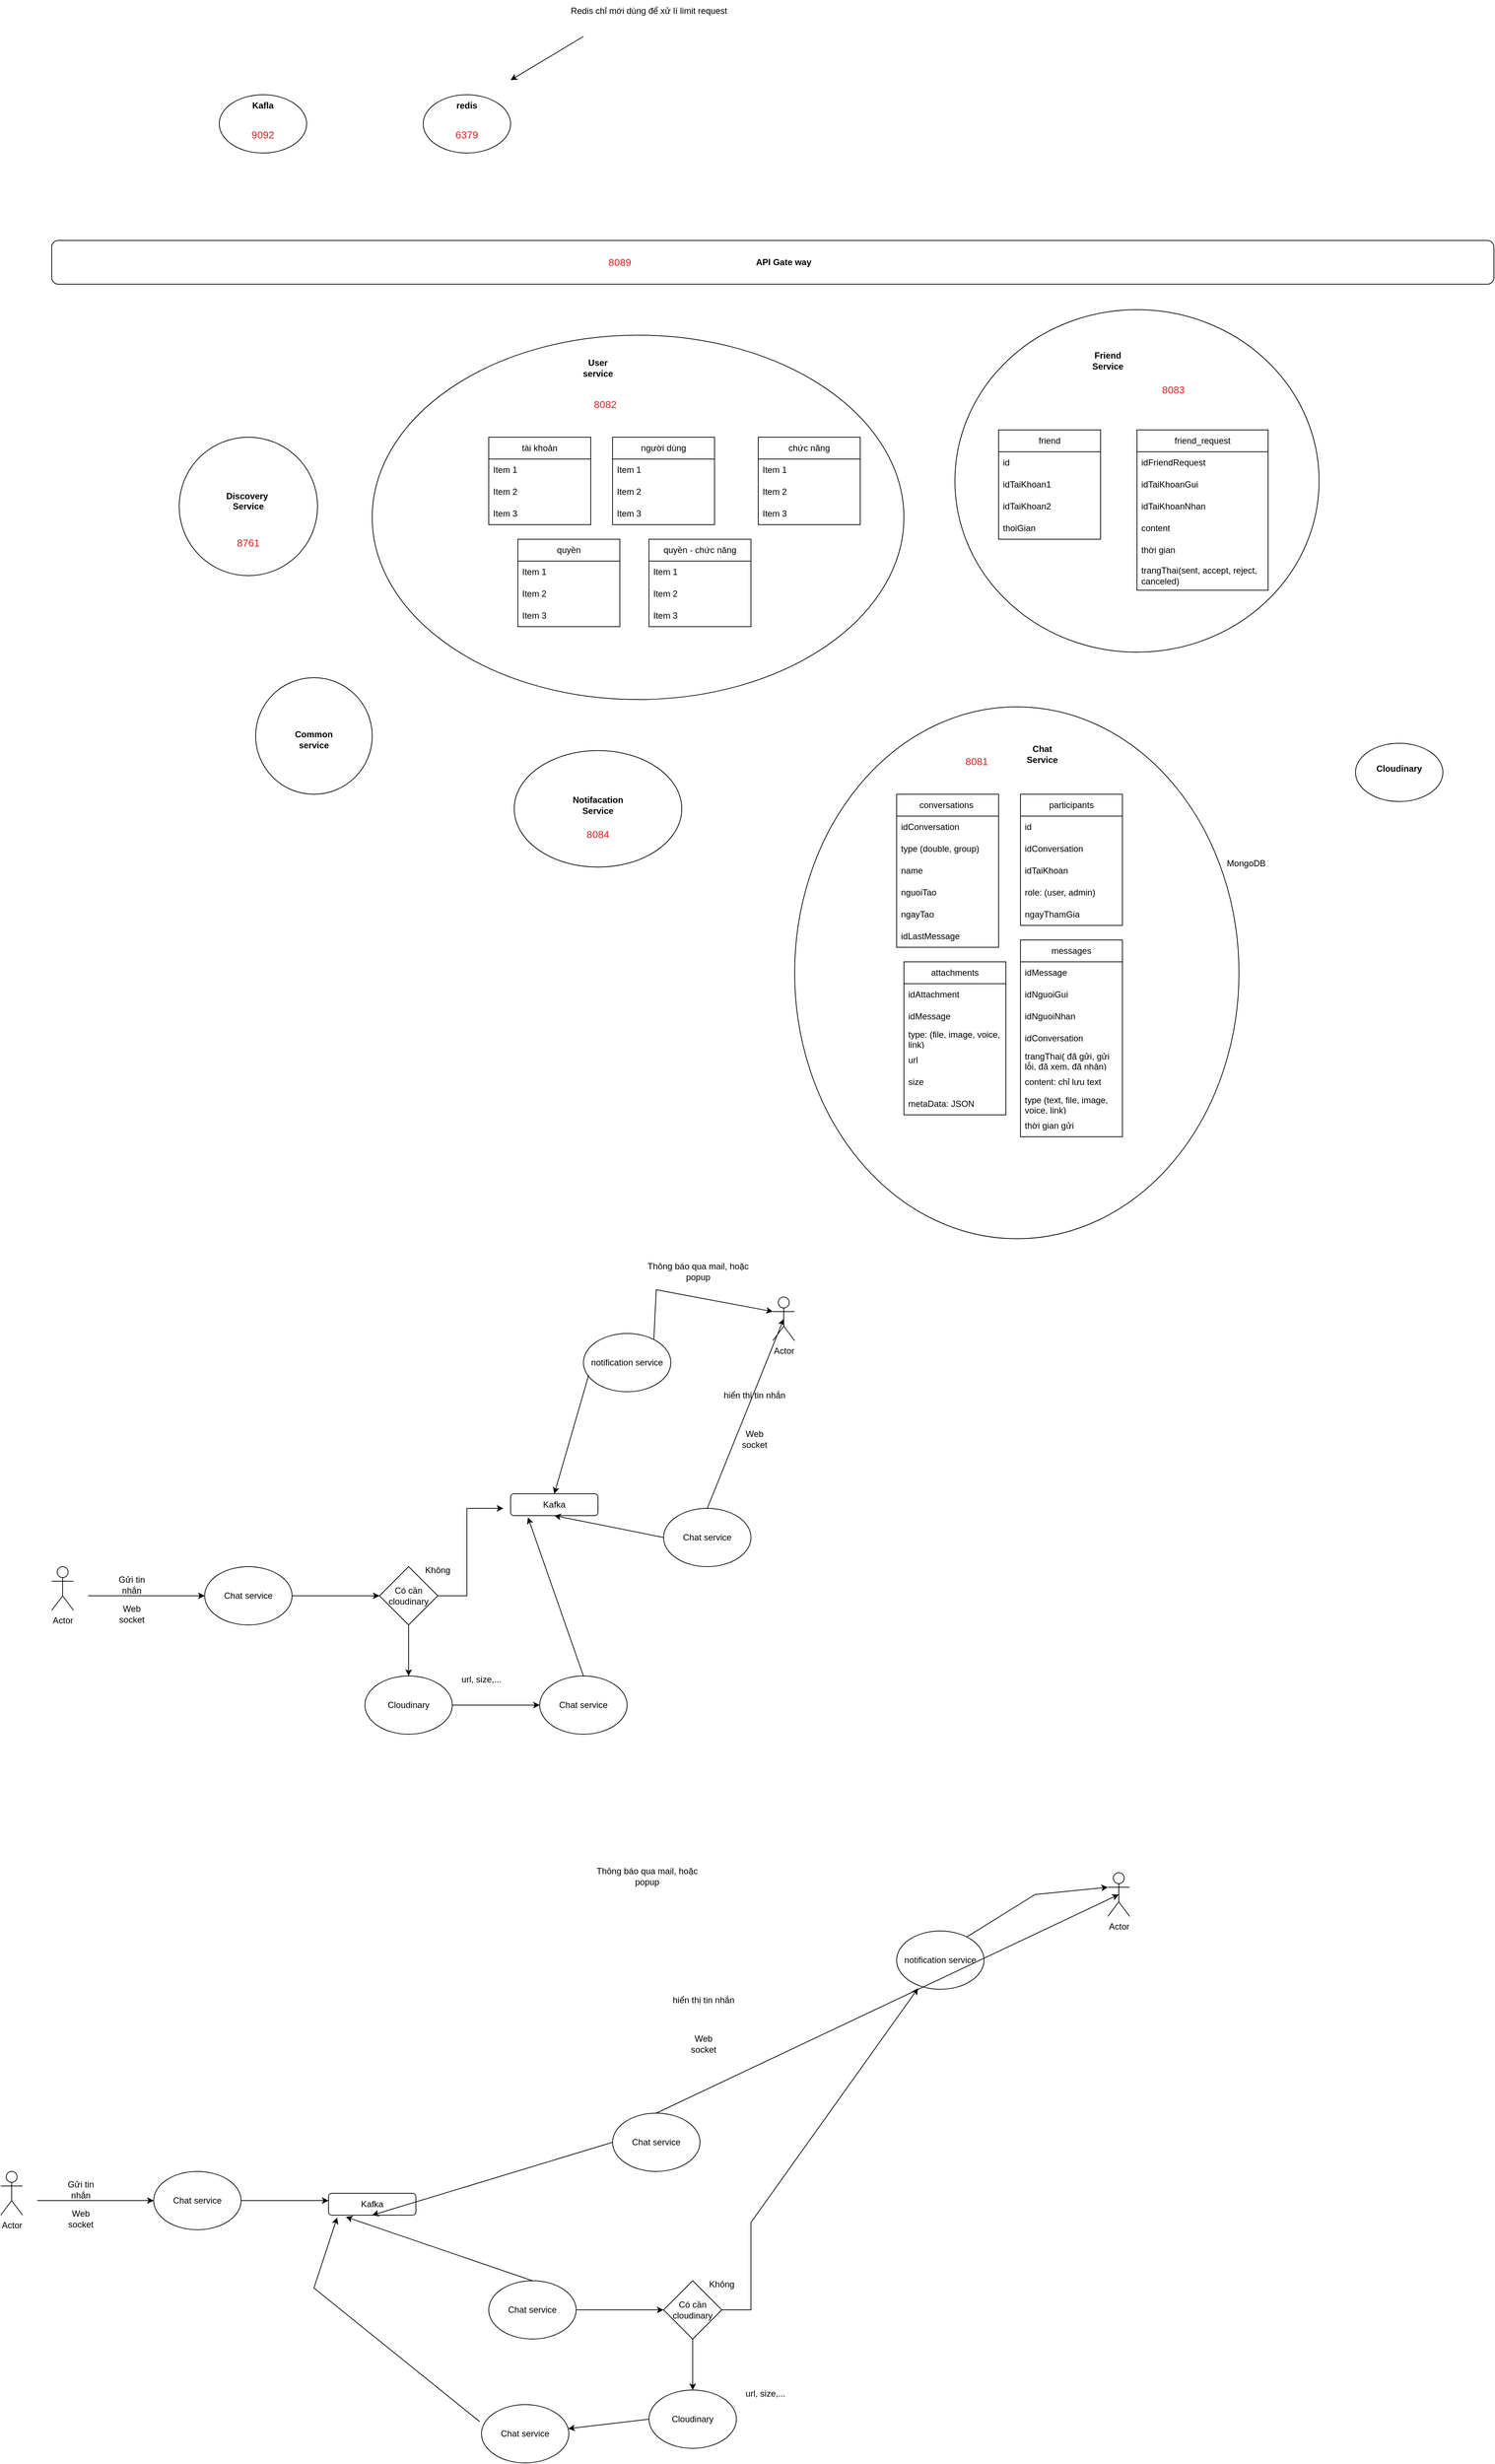 <mxfile version="22.1.22" type="embed" pages="2">
  <diagram id="C5RBs43oDa-KdzZeNtuy" name="Page-1">
    <mxGraphModel dx="2647" dy="2439" grid="1" gridSize="10" guides="1" tooltips="1" connect="1" arrows="1" fold="1" page="1" pageScale="1" pageWidth="827" pageHeight="1169" math="0" shadow="0">
      <root>
        <mxCell id="WIyWlLk6GJQsqaUBKTNV-0" />
        <mxCell id="WIyWlLk6GJQsqaUBKTNV-1" parent="WIyWlLk6GJQsqaUBKTNV-0" />
        <mxCell id="zZoWHgMYe3HZT0xiTyxB-13" value="" style="ellipse;whiteSpace=wrap;html=1;" parent="WIyWlLk6GJQsqaUBKTNV-1" vertex="1">
          <mxGeometry x="1260" y="500" width="120" height="80" as="geometry" />
        </mxCell>
        <mxCell id="At4BkWfr3PSf2swp9Vf5-6" value="" style="ellipse;whiteSpace=wrap;html=1;" parent="WIyWlLk6GJQsqaUBKTNV-1" vertex="1">
          <mxGeometry x="-300" y="-390" width="120" height="80" as="geometry" />
        </mxCell>
        <mxCell id="At4BkWfr3PSf2swp9Vf5-1" value="" style="ellipse;whiteSpace=wrap;html=1;" parent="WIyWlLk6GJQsqaUBKTNV-1" vertex="1">
          <mxGeometry x="-90" y="-60" width="730" height="500" as="geometry" />
        </mxCell>
        <mxCell id="3oM484eAwY5GXh3V6XB8-62" value="" style="ellipse;whiteSpace=wrap;html=1;" parent="WIyWlLk6GJQsqaUBKTNV-1" vertex="1">
          <mxGeometry x="105" y="510" width="230" height="160" as="geometry" />
        </mxCell>
        <mxCell id="3oM484eAwY5GXh3V6XB8-61" value="" style="ellipse;whiteSpace=wrap;html=1;" parent="WIyWlLk6GJQsqaUBKTNV-1" vertex="1">
          <mxGeometry x="490" y="450" width="610" height="730" as="geometry" />
        </mxCell>
        <mxCell id="3oM484eAwY5GXh3V6XB8-28" value="" style="ellipse;whiteSpace=wrap;html=1;" parent="WIyWlLk6GJQsqaUBKTNV-1" vertex="1">
          <mxGeometry x="710" y="-95" width="500" height="470" as="geometry" />
        </mxCell>
        <mxCell id="kiRXKCbVuzuXbLqqO3X9-0" value="tài khoản" style="swimlane;fontStyle=0;childLayout=stackLayout;horizontal=1;startSize=30;horizontalStack=0;resizeParent=1;resizeParentMax=0;resizeLast=0;collapsible=1;marginBottom=0;whiteSpace=wrap;html=1;" parent="WIyWlLk6GJQsqaUBKTNV-1" vertex="1">
          <mxGeometry x="70" y="80" width="140" height="120" as="geometry" />
        </mxCell>
        <mxCell id="kiRXKCbVuzuXbLqqO3X9-1" value="Item 1" style="text;strokeColor=none;fillColor=none;align=left;verticalAlign=middle;spacingLeft=4;spacingRight=4;overflow=hidden;points=[[0,0.5],[1,0.5]];portConstraint=eastwest;rotatable=0;whiteSpace=wrap;html=1;" parent="kiRXKCbVuzuXbLqqO3X9-0" vertex="1">
          <mxGeometry y="30" width="140" height="30" as="geometry" />
        </mxCell>
        <mxCell id="kiRXKCbVuzuXbLqqO3X9-2" value="Item 2" style="text;strokeColor=none;fillColor=none;align=left;verticalAlign=middle;spacingLeft=4;spacingRight=4;overflow=hidden;points=[[0,0.5],[1,0.5]];portConstraint=eastwest;rotatable=0;whiteSpace=wrap;html=1;" parent="kiRXKCbVuzuXbLqqO3X9-0" vertex="1">
          <mxGeometry y="60" width="140" height="30" as="geometry" />
        </mxCell>
        <mxCell id="kiRXKCbVuzuXbLqqO3X9-3" value="Item 3" style="text;strokeColor=none;fillColor=none;align=left;verticalAlign=middle;spacingLeft=4;spacingRight=4;overflow=hidden;points=[[0,0.5],[1,0.5]];portConstraint=eastwest;rotatable=0;whiteSpace=wrap;html=1;" parent="kiRXKCbVuzuXbLqqO3X9-0" vertex="1">
          <mxGeometry y="90" width="140" height="30" as="geometry" />
        </mxCell>
        <mxCell id="kiRXKCbVuzuXbLqqO3X9-4" value="người dùng" style="swimlane;fontStyle=0;childLayout=stackLayout;horizontal=1;startSize=30;horizontalStack=0;resizeParent=1;resizeParentMax=0;resizeLast=0;collapsible=1;marginBottom=0;whiteSpace=wrap;html=1;" parent="WIyWlLk6GJQsqaUBKTNV-1" vertex="1">
          <mxGeometry x="240" y="80" width="140" height="120" as="geometry" />
        </mxCell>
        <mxCell id="kiRXKCbVuzuXbLqqO3X9-5" value="Item 1" style="text;strokeColor=none;fillColor=none;align=left;verticalAlign=middle;spacingLeft=4;spacingRight=4;overflow=hidden;points=[[0,0.5],[1,0.5]];portConstraint=eastwest;rotatable=0;whiteSpace=wrap;html=1;" parent="kiRXKCbVuzuXbLqqO3X9-4" vertex="1">
          <mxGeometry y="30" width="140" height="30" as="geometry" />
        </mxCell>
        <mxCell id="kiRXKCbVuzuXbLqqO3X9-6" value="Item 2" style="text;strokeColor=none;fillColor=none;align=left;verticalAlign=middle;spacingLeft=4;spacingRight=4;overflow=hidden;points=[[0,0.5],[1,0.5]];portConstraint=eastwest;rotatable=0;whiteSpace=wrap;html=1;" parent="kiRXKCbVuzuXbLqqO3X9-4" vertex="1">
          <mxGeometry y="60" width="140" height="30" as="geometry" />
        </mxCell>
        <mxCell id="kiRXKCbVuzuXbLqqO3X9-7" value="Item 3" style="text;strokeColor=none;fillColor=none;align=left;verticalAlign=middle;spacingLeft=4;spacingRight=4;overflow=hidden;points=[[0,0.5],[1,0.5]];portConstraint=eastwest;rotatable=0;whiteSpace=wrap;html=1;" parent="kiRXKCbVuzuXbLqqO3X9-4" vertex="1">
          <mxGeometry y="90" width="140" height="30" as="geometry" />
        </mxCell>
        <mxCell id="kiRXKCbVuzuXbLqqO3X9-8" value="quyền" style="swimlane;fontStyle=0;childLayout=stackLayout;horizontal=1;startSize=30;horizontalStack=0;resizeParent=1;resizeParentMax=0;resizeLast=0;collapsible=1;marginBottom=0;whiteSpace=wrap;html=1;" parent="WIyWlLk6GJQsqaUBKTNV-1" vertex="1">
          <mxGeometry x="110" y="220" width="140" height="120" as="geometry" />
        </mxCell>
        <mxCell id="kiRXKCbVuzuXbLqqO3X9-9" value="Item 1" style="text;strokeColor=none;fillColor=none;align=left;verticalAlign=middle;spacingLeft=4;spacingRight=4;overflow=hidden;points=[[0,0.5],[1,0.5]];portConstraint=eastwest;rotatable=0;whiteSpace=wrap;html=1;" parent="kiRXKCbVuzuXbLqqO3X9-8" vertex="1">
          <mxGeometry y="30" width="140" height="30" as="geometry" />
        </mxCell>
        <mxCell id="kiRXKCbVuzuXbLqqO3X9-10" value="Item 2" style="text;strokeColor=none;fillColor=none;align=left;verticalAlign=middle;spacingLeft=4;spacingRight=4;overflow=hidden;points=[[0,0.5],[1,0.5]];portConstraint=eastwest;rotatable=0;whiteSpace=wrap;html=1;" parent="kiRXKCbVuzuXbLqqO3X9-8" vertex="1">
          <mxGeometry y="60" width="140" height="30" as="geometry" />
        </mxCell>
        <mxCell id="kiRXKCbVuzuXbLqqO3X9-11" value="Item 3" style="text;strokeColor=none;fillColor=none;align=left;verticalAlign=middle;spacingLeft=4;spacingRight=4;overflow=hidden;points=[[0,0.5],[1,0.5]];portConstraint=eastwest;rotatable=0;whiteSpace=wrap;html=1;" parent="kiRXKCbVuzuXbLqqO3X9-8" vertex="1">
          <mxGeometry y="90" width="140" height="30" as="geometry" />
        </mxCell>
        <mxCell id="kiRXKCbVuzuXbLqqO3X9-12" value="chức năng" style="swimlane;fontStyle=0;childLayout=stackLayout;horizontal=1;startSize=30;horizontalStack=0;resizeParent=1;resizeParentMax=0;resizeLast=0;collapsible=1;marginBottom=0;whiteSpace=wrap;html=1;" parent="WIyWlLk6GJQsqaUBKTNV-1" vertex="1">
          <mxGeometry x="440" y="80" width="140" height="120" as="geometry" />
        </mxCell>
        <mxCell id="kiRXKCbVuzuXbLqqO3X9-13" value="Item 1" style="text;strokeColor=none;fillColor=none;align=left;verticalAlign=middle;spacingLeft=4;spacingRight=4;overflow=hidden;points=[[0,0.5],[1,0.5]];portConstraint=eastwest;rotatable=0;whiteSpace=wrap;html=1;" parent="kiRXKCbVuzuXbLqqO3X9-12" vertex="1">
          <mxGeometry y="30" width="140" height="30" as="geometry" />
        </mxCell>
        <mxCell id="kiRXKCbVuzuXbLqqO3X9-14" value="Item 2" style="text;strokeColor=none;fillColor=none;align=left;verticalAlign=middle;spacingLeft=4;spacingRight=4;overflow=hidden;points=[[0,0.5],[1,0.5]];portConstraint=eastwest;rotatable=0;whiteSpace=wrap;html=1;" parent="kiRXKCbVuzuXbLqqO3X9-12" vertex="1">
          <mxGeometry y="60" width="140" height="30" as="geometry" />
        </mxCell>
        <mxCell id="kiRXKCbVuzuXbLqqO3X9-15" value="Item 3" style="text;strokeColor=none;fillColor=none;align=left;verticalAlign=middle;spacingLeft=4;spacingRight=4;overflow=hidden;points=[[0,0.5],[1,0.5]];portConstraint=eastwest;rotatable=0;whiteSpace=wrap;html=1;" parent="kiRXKCbVuzuXbLqqO3X9-12" vertex="1">
          <mxGeometry y="90" width="140" height="30" as="geometry" />
        </mxCell>
        <mxCell id="kiRXKCbVuzuXbLqqO3X9-16" value="quyền - chức năng" style="swimlane;fontStyle=0;childLayout=stackLayout;horizontal=1;startSize=30;horizontalStack=0;resizeParent=1;resizeParentMax=0;resizeLast=0;collapsible=1;marginBottom=0;whiteSpace=wrap;html=1;" parent="WIyWlLk6GJQsqaUBKTNV-1" vertex="1">
          <mxGeometry x="290" y="220" width="140" height="120" as="geometry" />
        </mxCell>
        <mxCell id="kiRXKCbVuzuXbLqqO3X9-17" value="Item 1" style="text;strokeColor=none;fillColor=none;align=left;verticalAlign=middle;spacingLeft=4;spacingRight=4;overflow=hidden;points=[[0,0.5],[1,0.5]];portConstraint=eastwest;rotatable=0;whiteSpace=wrap;html=1;" parent="kiRXKCbVuzuXbLqqO3X9-16" vertex="1">
          <mxGeometry y="30" width="140" height="30" as="geometry" />
        </mxCell>
        <mxCell id="kiRXKCbVuzuXbLqqO3X9-18" value="Item 2" style="text;strokeColor=none;fillColor=none;align=left;verticalAlign=middle;spacingLeft=4;spacingRight=4;overflow=hidden;points=[[0,0.5],[1,0.5]];portConstraint=eastwest;rotatable=0;whiteSpace=wrap;html=1;" parent="kiRXKCbVuzuXbLqqO3X9-16" vertex="1">
          <mxGeometry y="60" width="140" height="30" as="geometry" />
        </mxCell>
        <mxCell id="kiRXKCbVuzuXbLqqO3X9-19" value="Item 3" style="text;strokeColor=none;fillColor=none;align=left;verticalAlign=middle;spacingLeft=4;spacingRight=4;overflow=hidden;points=[[0,0.5],[1,0.5]];portConstraint=eastwest;rotatable=0;whiteSpace=wrap;html=1;" parent="kiRXKCbVuzuXbLqqO3X9-16" vertex="1">
          <mxGeometry y="90" width="140" height="30" as="geometry" />
        </mxCell>
        <mxCell id="3oM484eAwY5GXh3V6XB8-0" value="User service" style="text;html=1;align=center;verticalAlign=middle;whiteSpace=wrap;rounded=0;fontStyle=1" parent="WIyWlLk6GJQsqaUBKTNV-1" vertex="1">
          <mxGeometry x="190" y="-30" width="60" height="30" as="geometry" />
        </mxCell>
        <mxCell id="3oM484eAwY5GXh3V6XB8-6" value="friend" style="swimlane;fontStyle=0;childLayout=stackLayout;horizontal=1;startSize=30;horizontalStack=0;resizeParent=1;resizeParentMax=0;resizeLast=0;collapsible=1;marginBottom=0;whiteSpace=wrap;html=1;" parent="WIyWlLk6GJQsqaUBKTNV-1" vertex="1">
          <mxGeometry x="770" y="70" width="140" height="150" as="geometry" />
        </mxCell>
        <mxCell id="3oM484eAwY5GXh3V6XB8-7" value="id" style="text;strokeColor=none;fillColor=none;align=left;verticalAlign=middle;spacingLeft=4;spacingRight=4;overflow=hidden;points=[[0,0.5],[1,0.5]];portConstraint=eastwest;rotatable=0;whiteSpace=wrap;html=1;" parent="3oM484eAwY5GXh3V6XB8-6" vertex="1">
          <mxGeometry y="30" width="140" height="30" as="geometry" />
        </mxCell>
        <mxCell id="3oM484eAwY5GXh3V6XB8-8" value="idTaiKhoan1" style="text;strokeColor=none;fillColor=none;align=left;verticalAlign=middle;spacingLeft=4;spacingRight=4;overflow=hidden;points=[[0,0.5],[1,0.5]];portConstraint=eastwest;rotatable=0;whiteSpace=wrap;html=1;" parent="3oM484eAwY5GXh3V6XB8-6" vertex="1">
          <mxGeometry y="60" width="140" height="30" as="geometry" />
        </mxCell>
        <mxCell id="OttoER8z843Dj2op8YTk-4" value="idTaiKhoan2" style="text;strokeColor=none;fillColor=none;align=left;verticalAlign=middle;spacingLeft=4;spacingRight=4;overflow=hidden;points=[[0,0.5],[1,0.5]];portConstraint=eastwest;rotatable=0;whiteSpace=wrap;html=1;" parent="3oM484eAwY5GXh3V6XB8-6" vertex="1">
          <mxGeometry y="90" width="140" height="30" as="geometry" />
        </mxCell>
        <mxCell id="3oM484eAwY5GXh3V6XB8-9" value="thoiGian" style="text;strokeColor=none;fillColor=none;align=left;verticalAlign=middle;spacingLeft=4;spacingRight=4;overflow=hidden;points=[[0,0.5],[1,0.5]];portConstraint=eastwest;rotatable=0;whiteSpace=wrap;html=1;" parent="3oM484eAwY5GXh3V6XB8-6" vertex="1">
          <mxGeometry y="120" width="140" height="30" as="geometry" />
        </mxCell>
        <mxCell id="3oM484eAwY5GXh3V6XB8-10" value="friend_request" style="swimlane;fontStyle=0;childLayout=stackLayout;horizontal=1;startSize=30;horizontalStack=0;resizeParent=1;resizeParentMax=0;resizeLast=0;collapsible=1;marginBottom=0;whiteSpace=wrap;html=1;" parent="WIyWlLk6GJQsqaUBKTNV-1" vertex="1">
          <mxGeometry x="960" y="70" width="180" height="220" as="geometry" />
        </mxCell>
        <mxCell id="3oM484eAwY5GXh3V6XB8-11" value="idFriendRequest" style="text;strokeColor=none;fillColor=none;align=left;verticalAlign=middle;spacingLeft=4;spacingRight=4;overflow=hidden;points=[[0,0.5],[1,0.5]];portConstraint=eastwest;rotatable=0;whiteSpace=wrap;html=1;" parent="3oM484eAwY5GXh3V6XB8-10" vertex="1">
          <mxGeometry y="30" width="180" height="30" as="geometry" />
        </mxCell>
        <mxCell id="3oM484eAwY5GXh3V6XB8-12" value="idTaiKhoanGui" style="text;strokeColor=none;fillColor=none;align=left;verticalAlign=middle;spacingLeft=4;spacingRight=4;overflow=hidden;points=[[0,0.5],[1,0.5]];portConstraint=eastwest;rotatable=0;whiteSpace=wrap;html=1;" parent="3oM484eAwY5GXh3V6XB8-10" vertex="1">
          <mxGeometry y="60" width="180" height="30" as="geometry" />
        </mxCell>
        <mxCell id="3oM484eAwY5GXh3V6XB8-13" value="idTaiKhoanNhan" style="text;strokeColor=none;fillColor=none;align=left;verticalAlign=middle;spacingLeft=4;spacingRight=4;overflow=hidden;points=[[0,0.5],[1,0.5]];portConstraint=eastwest;rotatable=0;whiteSpace=wrap;html=1;" parent="3oM484eAwY5GXh3V6XB8-10" vertex="1">
          <mxGeometry y="90" width="180" height="30" as="geometry" />
        </mxCell>
        <mxCell id="3oM484eAwY5GXh3V6XB8-17" value="content" style="text;strokeColor=none;fillColor=none;align=left;verticalAlign=middle;spacingLeft=4;spacingRight=4;overflow=hidden;points=[[0,0.5],[1,0.5]];portConstraint=eastwest;rotatable=0;whiteSpace=wrap;html=1;" parent="3oM484eAwY5GXh3V6XB8-10" vertex="1">
          <mxGeometry y="120" width="180" height="30" as="geometry" />
        </mxCell>
        <mxCell id="3oM484eAwY5GXh3V6XB8-18" value="thời gian" style="text;strokeColor=none;fillColor=none;align=left;verticalAlign=middle;spacingLeft=4;spacingRight=4;overflow=hidden;points=[[0,0.5],[1,0.5]];portConstraint=eastwest;rotatable=0;whiteSpace=wrap;html=1;" parent="3oM484eAwY5GXh3V6XB8-10" vertex="1">
          <mxGeometry y="150" width="180" height="30" as="geometry" />
        </mxCell>
        <mxCell id="3oM484eAwY5GXh3V6XB8-15" value="trangThai(sent, accept, reject, canceled)" style="text;strokeColor=none;fillColor=none;align=left;verticalAlign=middle;spacingLeft=4;spacingRight=4;overflow=hidden;points=[[0,0.5],[1,0.5]];portConstraint=eastwest;rotatable=0;whiteSpace=wrap;html=1;" parent="3oM484eAwY5GXh3V6XB8-10" vertex="1">
          <mxGeometry y="180" width="180" height="40" as="geometry" />
        </mxCell>
        <mxCell id="3oM484eAwY5GXh3V6XB8-14" value="Friend Service" style="text;html=1;align=center;verticalAlign=middle;whiteSpace=wrap;rounded=0;fontStyle=1" parent="WIyWlLk6GJQsqaUBKTNV-1" vertex="1">
          <mxGeometry x="890" y="-40" width="60" height="30" as="geometry" />
        </mxCell>
        <mxCell id="3oM484eAwY5GXh3V6XB8-21" value="Chat Service" style="text;html=1;align=center;verticalAlign=middle;whiteSpace=wrap;rounded=0;fontStyle=1" parent="WIyWlLk6GJQsqaUBKTNV-1" vertex="1">
          <mxGeometry x="800" y="500" width="60" height="30" as="geometry" />
        </mxCell>
        <mxCell id="3oM484eAwY5GXh3V6XB8-22" value="" style="rounded=1;whiteSpace=wrap;html=1;" parent="WIyWlLk6GJQsqaUBKTNV-1" vertex="1">
          <mxGeometry x="-530" y="-190" width="1980" height="60" as="geometry" />
        </mxCell>
        <mxCell id="3oM484eAwY5GXh3V6XB8-23" value="" style="ellipse;whiteSpace=wrap;html=1;aspect=fixed;" parent="WIyWlLk6GJQsqaUBKTNV-1" vertex="1">
          <mxGeometry x="-355" y="80" width="190" height="190" as="geometry" />
        </mxCell>
        <mxCell id="3oM484eAwY5GXh3V6XB8-24" value="Discovery&amp;nbsp;&lt;div&gt;Service&lt;/div&gt;&lt;div&gt;&lt;br&gt;&lt;/div&gt;" style="text;html=1;align=center;verticalAlign=middle;whiteSpace=wrap;rounded=0;fontStyle=1" parent="WIyWlLk6GJQsqaUBKTNV-1" vertex="1">
          <mxGeometry x="-300" y="160" width="80" height="30" as="geometry" />
        </mxCell>
        <mxCell id="3oM484eAwY5GXh3V6XB8-26" value="API Gate way" style="text;html=1;align=center;verticalAlign=middle;whiteSpace=wrap;rounded=0;fontStyle=1" parent="WIyWlLk6GJQsqaUBKTNV-1" vertex="1">
          <mxGeometry x="370" y="-175" width="210" height="30" as="geometry" />
        </mxCell>
        <mxCell id="3oM484eAwY5GXh3V6XB8-31" value="conversations&amp;nbsp;" style="swimlane;fontStyle=0;childLayout=stackLayout;horizontal=1;startSize=30;horizontalStack=0;resizeParent=1;resizeParentMax=0;resizeLast=0;collapsible=1;marginBottom=0;whiteSpace=wrap;html=1;" parent="WIyWlLk6GJQsqaUBKTNV-1" vertex="1">
          <mxGeometry x="630" y="570" width="140" height="210" as="geometry" />
        </mxCell>
        <mxCell id="3oM484eAwY5GXh3V6XB8-32" value="idC&lt;span style=&quot;text-align: center;&quot;&gt;onversation&lt;/span&gt;" style="text;strokeColor=none;fillColor=none;align=left;verticalAlign=middle;spacingLeft=4;spacingRight=4;overflow=hidden;points=[[0,0.5],[1,0.5]];portConstraint=eastwest;rotatable=0;whiteSpace=wrap;html=1;" parent="3oM484eAwY5GXh3V6XB8-31" vertex="1">
          <mxGeometry y="30" width="140" height="30" as="geometry" />
        </mxCell>
        <mxCell id="3oM484eAwY5GXh3V6XB8-33" value="type (double, group)" style="text;strokeColor=none;fillColor=none;align=left;verticalAlign=middle;spacingLeft=4;spacingRight=4;overflow=hidden;points=[[0,0.5],[1,0.5]];portConstraint=eastwest;rotatable=0;whiteSpace=wrap;html=1;" parent="3oM484eAwY5GXh3V6XB8-31" vertex="1">
          <mxGeometry y="60" width="140" height="30" as="geometry" />
        </mxCell>
        <mxCell id="3oM484eAwY5GXh3V6XB8-34" value="name" style="text;strokeColor=none;fillColor=none;align=left;verticalAlign=middle;spacingLeft=4;spacingRight=4;overflow=hidden;points=[[0,0.5],[1,0.5]];portConstraint=eastwest;rotatable=0;whiteSpace=wrap;html=1;" parent="3oM484eAwY5GXh3V6XB8-31" vertex="1">
          <mxGeometry y="90" width="140" height="30" as="geometry" />
        </mxCell>
        <mxCell id="3oM484eAwY5GXh3V6XB8-48" value="nguoiTao" style="text;strokeColor=none;fillColor=none;align=left;verticalAlign=middle;spacingLeft=4;spacingRight=4;overflow=hidden;points=[[0,0.5],[1,0.5]];portConstraint=eastwest;rotatable=0;whiteSpace=wrap;html=1;" parent="3oM484eAwY5GXh3V6XB8-31" vertex="1">
          <mxGeometry y="120" width="140" height="30" as="geometry" />
        </mxCell>
        <mxCell id="3oM484eAwY5GXh3V6XB8-50" value="ngayTao" style="text;strokeColor=none;fillColor=none;align=left;verticalAlign=middle;spacingLeft=4;spacingRight=4;overflow=hidden;points=[[0,0.5],[1,0.5]];portConstraint=eastwest;rotatable=0;whiteSpace=wrap;html=1;" parent="3oM484eAwY5GXh3V6XB8-31" vertex="1">
          <mxGeometry y="150" width="140" height="30" as="geometry" />
        </mxCell>
        <mxCell id="3oM484eAwY5GXh3V6XB8-49" value="idLastMessage" style="text;strokeColor=none;fillColor=none;align=left;verticalAlign=middle;spacingLeft=4;spacingRight=4;overflow=hidden;points=[[0,0.5],[1,0.5]];portConstraint=eastwest;rotatable=0;whiteSpace=wrap;html=1;" parent="3oM484eAwY5GXh3V6XB8-31" vertex="1">
          <mxGeometry y="180" width="140" height="30" as="geometry" />
        </mxCell>
        <mxCell id="3oM484eAwY5GXh3V6XB8-35" value="Notifacation Service" style="text;html=1;align=center;verticalAlign=middle;whiteSpace=wrap;rounded=0;fontStyle=1" parent="WIyWlLk6GJQsqaUBKTNV-1" vertex="1">
          <mxGeometry x="190" y="570" width="60" height="30" as="geometry" />
        </mxCell>
        <mxCell id="3oM484eAwY5GXh3V6XB8-40" value="participants" style="swimlane;fontStyle=0;childLayout=stackLayout;horizontal=1;startSize=30;horizontalStack=0;resizeParent=1;resizeParentMax=0;resizeLast=0;collapsible=1;marginBottom=0;whiteSpace=wrap;html=1;" parent="WIyWlLk6GJQsqaUBKTNV-1" vertex="1">
          <mxGeometry x="800" y="570" width="140" height="180" as="geometry" />
        </mxCell>
        <mxCell id="3oM484eAwY5GXh3V6XB8-41" value="id" style="text;strokeColor=none;fillColor=none;align=left;verticalAlign=middle;spacingLeft=4;spacingRight=4;overflow=hidden;points=[[0,0.5],[1,0.5]];portConstraint=eastwest;rotatable=0;whiteSpace=wrap;html=1;" parent="3oM484eAwY5GXh3V6XB8-40" vertex="1">
          <mxGeometry y="30" width="140" height="30" as="geometry" />
        </mxCell>
        <mxCell id="3oM484eAwY5GXh3V6XB8-43" value="idConversation" style="text;strokeColor=none;fillColor=none;align=left;verticalAlign=middle;spacingLeft=4;spacingRight=4;overflow=hidden;points=[[0,0.5],[1,0.5]];portConstraint=eastwest;rotatable=0;whiteSpace=wrap;html=1;" parent="3oM484eAwY5GXh3V6XB8-40" vertex="1">
          <mxGeometry y="60" width="140" height="30" as="geometry" />
        </mxCell>
        <mxCell id="3oM484eAwY5GXh3V6XB8-51" value="idTaiKhoan" style="text;strokeColor=none;fillColor=none;align=left;verticalAlign=middle;spacingLeft=4;spacingRight=4;overflow=hidden;points=[[0,0.5],[1,0.5]];portConstraint=eastwest;rotatable=0;whiteSpace=wrap;html=1;" parent="3oM484eAwY5GXh3V6XB8-40" vertex="1">
          <mxGeometry y="90" width="140" height="30" as="geometry" />
        </mxCell>
        <mxCell id="3oM484eAwY5GXh3V6XB8-53" value="role: (user, admin)" style="text;strokeColor=none;fillColor=none;align=left;verticalAlign=middle;spacingLeft=4;spacingRight=4;overflow=hidden;points=[[0,0.5],[1,0.5]];portConstraint=eastwest;rotatable=0;whiteSpace=wrap;html=1;" parent="3oM484eAwY5GXh3V6XB8-40" vertex="1">
          <mxGeometry y="120" width="140" height="30" as="geometry" />
        </mxCell>
        <mxCell id="3oM484eAwY5GXh3V6XB8-52" value="ngayThamGia" style="text;strokeColor=none;fillColor=none;align=left;verticalAlign=middle;spacingLeft=4;spacingRight=4;overflow=hidden;points=[[0,0.5],[1,0.5]];portConstraint=eastwest;rotatable=0;whiteSpace=wrap;html=1;" parent="3oM484eAwY5GXh3V6XB8-40" vertex="1">
          <mxGeometry y="150" width="140" height="30" as="geometry" />
        </mxCell>
        <mxCell id="3oM484eAwY5GXh3V6XB8-44" value="messages" style="swimlane;fontStyle=0;childLayout=stackLayout;horizontal=1;startSize=30;horizontalStack=0;resizeParent=1;resizeParentMax=0;resizeLast=0;collapsible=1;marginBottom=0;whiteSpace=wrap;html=1;" parent="WIyWlLk6GJQsqaUBKTNV-1" vertex="1">
          <mxGeometry x="800" y="770" width="140" height="270" as="geometry" />
        </mxCell>
        <mxCell id="3oM484eAwY5GXh3V6XB8-45" value="idMessage" style="text;strokeColor=none;fillColor=none;align=left;verticalAlign=middle;spacingLeft=4;spacingRight=4;overflow=hidden;points=[[0,0.5],[1,0.5]];portConstraint=eastwest;rotatable=0;whiteSpace=wrap;html=1;" parent="3oM484eAwY5GXh3V6XB8-44" vertex="1">
          <mxGeometry y="30" width="140" height="30" as="geometry" />
        </mxCell>
        <mxCell id="3oM484eAwY5GXh3V6XB8-46" value="idNguoiGui" style="text;strokeColor=none;fillColor=none;align=left;verticalAlign=middle;spacingLeft=4;spacingRight=4;overflow=hidden;points=[[0,0.5],[1,0.5]];portConstraint=eastwest;rotatable=0;whiteSpace=wrap;html=1;" parent="3oM484eAwY5GXh3V6XB8-44" vertex="1">
          <mxGeometry y="60" width="140" height="30" as="geometry" />
        </mxCell>
        <mxCell id="3oM484eAwY5GXh3V6XB8-47" value="idNguoiNhan" style="text;strokeColor=none;fillColor=none;align=left;verticalAlign=middle;spacingLeft=4;spacingRight=4;overflow=hidden;points=[[0,0.5],[1,0.5]];portConstraint=eastwest;rotatable=0;whiteSpace=wrap;html=1;" parent="3oM484eAwY5GXh3V6XB8-44" vertex="1">
          <mxGeometry y="90" width="140" height="30" as="geometry" />
        </mxCell>
        <mxCell id="3oM484eAwY5GXh3V6XB8-55" value="idConversation" style="text;strokeColor=none;fillColor=none;align=left;verticalAlign=middle;spacingLeft=4;spacingRight=4;overflow=hidden;points=[[0,0.5],[1,0.5]];portConstraint=eastwest;rotatable=0;whiteSpace=wrap;html=1;" parent="3oM484eAwY5GXh3V6XB8-44" vertex="1">
          <mxGeometry y="120" width="140" height="30" as="geometry" />
        </mxCell>
        <mxCell id="3oM484eAwY5GXh3V6XB8-57" value="trangThai( đã gửi, gửi lỗi, đã xem, đã nhận)" style="text;strokeColor=none;fillColor=none;align=left;verticalAlign=middle;spacingLeft=4;spacingRight=4;overflow=hidden;points=[[0,0.5],[1,0.5]];portConstraint=eastwest;rotatable=0;whiteSpace=wrap;html=1;" parent="3oM484eAwY5GXh3V6XB8-44" vertex="1">
          <mxGeometry y="150" width="140" height="30" as="geometry" />
        </mxCell>
        <mxCell id="3oM484eAwY5GXh3V6XB8-56" value="content: chỉ lưu text" style="text;strokeColor=none;fillColor=none;align=left;verticalAlign=middle;spacingLeft=4;spacingRight=4;overflow=hidden;points=[[0,0.5],[1,0.5]];portConstraint=eastwest;rotatable=0;whiteSpace=wrap;html=1;" parent="3oM484eAwY5GXh3V6XB8-44" vertex="1">
          <mxGeometry y="180" width="140" height="30" as="geometry" />
        </mxCell>
        <mxCell id="3oM484eAwY5GXh3V6XB8-59" value="type (text, file, image, voice, link)" style="text;strokeColor=none;fillColor=none;align=left;verticalAlign=middle;spacingLeft=4;spacingRight=4;overflow=hidden;points=[[0,0.5],[1,0.5]];portConstraint=eastwest;rotatable=0;whiteSpace=wrap;html=1;" parent="3oM484eAwY5GXh3V6XB8-44" vertex="1">
          <mxGeometry y="210" width="140" height="30" as="geometry" />
        </mxCell>
        <mxCell id="3oM484eAwY5GXh3V6XB8-60" value="thời gian gửi" style="text;strokeColor=none;fillColor=none;align=left;verticalAlign=middle;spacingLeft=4;spacingRight=4;overflow=hidden;points=[[0,0.5],[1,0.5]];portConstraint=eastwest;rotatable=0;whiteSpace=wrap;html=1;" parent="3oM484eAwY5GXh3V6XB8-44" vertex="1">
          <mxGeometry y="240" width="140" height="30" as="geometry" />
        </mxCell>
        <mxCell id="OttoER8z843Dj2op8YTk-0" value="8761" style="text;html=1;align=center;verticalAlign=middle;whiteSpace=wrap;rounded=0;fontColor=#d72323;fontSize=14;" parent="WIyWlLk6GJQsqaUBKTNV-1" vertex="1">
          <mxGeometry x="-290" y="210" width="60" height="30" as="geometry" />
        </mxCell>
        <mxCell id="OttoER8z843Dj2op8YTk-1" value="8089" style="text;html=1;align=center;verticalAlign=middle;whiteSpace=wrap;rounded=0;fontColor=#d72323;fontSize=14;" parent="WIyWlLk6GJQsqaUBKTNV-1" vertex="1">
          <mxGeometry x="220" y="-175" width="60" height="30" as="geometry" />
        </mxCell>
        <mxCell id="OttoER8z843Dj2op8YTk-3" value="8082" style="text;html=1;align=center;verticalAlign=middle;whiteSpace=wrap;rounded=0;fontColor=#d72323;fontSize=14;" parent="WIyWlLk6GJQsqaUBKTNV-1" vertex="1">
          <mxGeometry x="200" y="20" width="60" height="30" as="geometry" />
        </mxCell>
        <mxCell id="G8BUN6yI35Kpbea68Jq8-0" value="8083" style="text;html=1;align=center;verticalAlign=middle;whiteSpace=wrap;rounded=0;fontColor=#d72323;fontSize=14;" parent="WIyWlLk6GJQsqaUBKTNV-1" vertex="1">
          <mxGeometry x="980" width="60" height="30" as="geometry" />
        </mxCell>
        <mxCell id="At4BkWfr3PSf2swp9Vf5-0" value="8084" style="text;html=1;align=center;verticalAlign=middle;whiteSpace=wrap;rounded=0;fontColor=#d72323;fontSize=14;" parent="WIyWlLk6GJQsqaUBKTNV-1" vertex="1">
          <mxGeometry x="190" y="610" width="60" height="30" as="geometry" />
        </mxCell>
        <mxCell id="At4BkWfr3PSf2swp9Vf5-3" value="Kafla" style="text;html=1;align=center;verticalAlign=middle;whiteSpace=wrap;rounded=0;fontStyle=1" parent="WIyWlLk6GJQsqaUBKTNV-1" vertex="1">
          <mxGeometry x="-270" y="-390" width="60" height="30" as="geometry" />
        </mxCell>
        <mxCell id="At4BkWfr3PSf2swp9Vf5-4" value="9092" style="text;html=1;align=center;verticalAlign=middle;whiteSpace=wrap;rounded=0;fontColor=#d72323;fontSize=14;" parent="WIyWlLk6GJQsqaUBKTNV-1" vertex="1">
          <mxGeometry x="-270" y="-350" width="60" height="30" as="geometry" />
        </mxCell>
        <mxCell id="At4BkWfr3PSf2swp9Vf5-7" value="" style="ellipse;whiteSpace=wrap;html=1;" parent="WIyWlLk6GJQsqaUBKTNV-1" vertex="1">
          <mxGeometry x="-20" y="-390" width="120" height="80" as="geometry" />
        </mxCell>
        <mxCell id="At4BkWfr3PSf2swp9Vf5-8" value="redis" style="text;html=1;align=center;verticalAlign=middle;whiteSpace=wrap;rounded=0;fontStyle=1" parent="WIyWlLk6GJQsqaUBKTNV-1" vertex="1">
          <mxGeometry x="10" y="-390" width="60" height="30" as="geometry" />
        </mxCell>
        <mxCell id="At4BkWfr3PSf2swp9Vf5-9" value="6379" style="text;html=1;align=center;verticalAlign=middle;whiteSpace=wrap;rounded=0;fontColor=#d72323;fontSize=14;" parent="WIyWlLk6GJQsqaUBKTNV-1" vertex="1">
          <mxGeometry x="10" y="-350" width="60" height="30" as="geometry" />
        </mxCell>
        <mxCell id="At4BkWfr3PSf2swp9Vf5-10" value="" style="ellipse;whiteSpace=wrap;html=1;aspect=fixed;" parent="WIyWlLk6GJQsqaUBKTNV-1" vertex="1">
          <mxGeometry x="-250" y="410" width="160" height="160" as="geometry" />
        </mxCell>
        <mxCell id="At4BkWfr3PSf2swp9Vf5-12" value="&lt;div&gt;Common service&lt;/div&gt;" style="text;html=1;align=center;verticalAlign=middle;whiteSpace=wrap;rounded=0;fontStyle=1" parent="WIyWlLk6GJQsqaUBKTNV-1" vertex="1">
          <mxGeometry x="-210" y="480" width="80" height="30" as="geometry" />
        </mxCell>
        <mxCell id="zZoWHgMYe3HZT0xiTyxB-0" value="" style="endArrow=classic;html=1;rounded=0;" parent="WIyWlLk6GJQsqaUBKTNV-1" edge="1">
          <mxGeometry width="50" height="50" relative="1" as="geometry">
            <mxPoint x="200" y="-470" as="sourcePoint" />
            <mxPoint x="100" y="-410" as="targetPoint" />
          </mxGeometry>
        </mxCell>
        <mxCell id="zZoWHgMYe3HZT0xiTyxB-1" value="Redis chỉ mới dùng để xử lí limit request" style="text;html=1;align=center;verticalAlign=middle;whiteSpace=wrap;rounded=0;" parent="WIyWlLk6GJQsqaUBKTNV-1" vertex="1">
          <mxGeometry x="140" y="-520" width="300" height="30" as="geometry" />
        </mxCell>
        <mxCell id="zZoWHgMYe3HZT0xiTyxB-2" value="attachments" style="swimlane;fontStyle=0;childLayout=stackLayout;horizontal=1;startSize=30;horizontalStack=0;resizeParent=1;resizeParentMax=0;resizeLast=0;collapsible=1;marginBottom=0;whiteSpace=wrap;html=1;" parent="WIyWlLk6GJQsqaUBKTNV-1" vertex="1">
          <mxGeometry x="640" y="800" width="140" height="210" as="geometry" />
        </mxCell>
        <mxCell id="zZoWHgMYe3HZT0xiTyxB-3" value="idAttachment" style="text;strokeColor=none;fillColor=none;align=left;verticalAlign=middle;spacingLeft=4;spacingRight=4;overflow=hidden;points=[[0,0.5],[1,0.5]];portConstraint=eastwest;rotatable=0;whiteSpace=wrap;html=1;" parent="zZoWHgMYe3HZT0xiTyxB-2" vertex="1">
          <mxGeometry y="30" width="140" height="30" as="geometry" />
        </mxCell>
        <mxCell id="zZoWHgMYe3HZT0xiTyxB-4" value="idMessage" style="text;strokeColor=none;fillColor=none;align=left;verticalAlign=middle;spacingLeft=4;spacingRight=4;overflow=hidden;points=[[0,0.5],[1,0.5]];portConstraint=eastwest;rotatable=0;whiteSpace=wrap;html=1;" parent="zZoWHgMYe3HZT0xiTyxB-2" vertex="1">
          <mxGeometry y="60" width="140" height="30" as="geometry" />
        </mxCell>
        <mxCell id="zZoWHgMYe3HZT0xiTyxB-5" value="type: (file, image, voice, link)" style="text;strokeColor=none;fillColor=none;align=left;verticalAlign=middle;spacingLeft=4;spacingRight=4;overflow=hidden;points=[[0,0.5],[1,0.5]];portConstraint=eastwest;rotatable=0;whiteSpace=wrap;html=1;" parent="zZoWHgMYe3HZT0xiTyxB-2" vertex="1">
          <mxGeometry y="90" width="140" height="30" as="geometry" />
        </mxCell>
        <mxCell id="zZoWHgMYe3HZT0xiTyxB-6" value="url" style="text;strokeColor=none;fillColor=none;align=left;verticalAlign=middle;spacingLeft=4;spacingRight=4;overflow=hidden;points=[[0,0.5],[1,0.5]];portConstraint=eastwest;rotatable=0;whiteSpace=wrap;html=1;" parent="zZoWHgMYe3HZT0xiTyxB-2" vertex="1">
          <mxGeometry y="120" width="140" height="30" as="geometry" />
        </mxCell>
        <mxCell id="zZoWHgMYe3HZT0xiTyxB-7" value="size" style="text;strokeColor=none;fillColor=none;align=left;verticalAlign=middle;spacingLeft=4;spacingRight=4;overflow=hidden;points=[[0,0.5],[1,0.5]];portConstraint=eastwest;rotatable=0;whiteSpace=wrap;html=1;" parent="zZoWHgMYe3HZT0xiTyxB-2" vertex="1">
          <mxGeometry y="150" width="140" height="30" as="geometry" />
        </mxCell>
        <mxCell id="zZoWHgMYe3HZT0xiTyxB-9" value="metaData: JSON" style="text;strokeColor=none;fillColor=none;align=left;verticalAlign=middle;spacingLeft=4;spacingRight=4;overflow=hidden;points=[[0,0.5],[1,0.5]];portConstraint=eastwest;rotatable=0;whiteSpace=wrap;html=1;" parent="zZoWHgMYe3HZT0xiTyxB-2" vertex="1">
          <mxGeometry y="180" width="140" height="30" as="geometry" />
        </mxCell>
        <mxCell id="zZoWHgMYe3HZT0xiTyxB-11" value="Cloudinary" style="text;html=1;align=center;verticalAlign=middle;whiteSpace=wrap;rounded=0;fontStyle=1" parent="WIyWlLk6GJQsqaUBKTNV-1" vertex="1">
          <mxGeometry x="1290" y="520" width="60" height="30" as="geometry" />
        </mxCell>
        <mxCell id="zZoWHgMYe3HZT0xiTyxB-14" value="Actor" style="shape=umlActor;verticalLabelPosition=bottom;verticalAlign=top;html=1;outlineConnect=0;" parent="WIyWlLk6GJQsqaUBKTNV-1" vertex="1">
          <mxGeometry x="-530" y="1630" width="30" height="60" as="geometry" />
        </mxCell>
        <mxCell id="zZoWHgMYe3HZT0xiTyxB-15" value="" style="endArrow=classic;html=1;rounded=0;entryX=0;entryY=0.5;entryDx=0;entryDy=0;" parent="WIyWlLk6GJQsqaUBKTNV-1" target="zZoWHgMYe3HZT0xiTyxB-16" edge="1">
          <mxGeometry width="50" height="50" relative="1" as="geometry">
            <mxPoint x="-480" y="1670" as="sourcePoint" />
            <mxPoint x="-340" y="1670" as="targetPoint" />
          </mxGeometry>
        </mxCell>
        <mxCell id="zZoWHgMYe3HZT0xiTyxB-16" value="Chat service" style="ellipse;whiteSpace=wrap;html=1;" parent="WIyWlLk6GJQsqaUBKTNV-1" vertex="1">
          <mxGeometry x="-320" y="1630" width="120" height="80" as="geometry" />
        </mxCell>
        <mxCell id="zZoWHgMYe3HZT0xiTyxB-17" value="Có cần cloudinary" style="rhombus;whiteSpace=wrap;html=1;" parent="WIyWlLk6GJQsqaUBKTNV-1" vertex="1">
          <mxGeometry x="-80" y="1630" width="80" height="80" as="geometry" />
        </mxCell>
        <mxCell id="zZoWHgMYe3HZT0xiTyxB-18" value="" style="endArrow=classic;html=1;rounded=0;exitX=1;exitY=0.5;exitDx=0;exitDy=0;entryX=0;entryY=0.5;entryDx=0;entryDy=0;" parent="WIyWlLk6GJQsqaUBKTNV-1" source="zZoWHgMYe3HZT0xiTyxB-16" target="zZoWHgMYe3HZT0xiTyxB-17" edge="1">
          <mxGeometry width="50" height="50" relative="1" as="geometry">
            <mxPoint x="-180" y="1670" as="sourcePoint" />
            <mxPoint x="-110" y="1670" as="targetPoint" />
          </mxGeometry>
        </mxCell>
        <mxCell id="zZoWHgMYe3HZT0xiTyxB-19" value="" style="endArrow=classic;html=1;rounded=0;" parent="WIyWlLk6GJQsqaUBKTNV-1" edge="1">
          <mxGeometry width="50" height="50" relative="1" as="geometry">
            <mxPoint y="1670" as="sourcePoint" />
            <mxPoint x="90" y="1550" as="targetPoint" />
            <Array as="points">
              <mxPoint x="40" y="1670" />
              <mxPoint x="40" y="1550" />
            </Array>
          </mxGeometry>
        </mxCell>
        <mxCell id="zZoWHgMYe3HZT0xiTyxB-20" value="Không" style="text;html=1;align=center;verticalAlign=middle;whiteSpace=wrap;rounded=0;" parent="WIyWlLk6GJQsqaUBKTNV-1" vertex="1">
          <mxGeometry x="-30" y="1620" width="60" height="30" as="geometry" />
        </mxCell>
        <mxCell id="zZoWHgMYe3HZT0xiTyxB-22" value="Kafka" style="rounded=1;whiteSpace=wrap;html=1;" parent="WIyWlLk6GJQsqaUBKTNV-1" vertex="1">
          <mxGeometry x="100" y="1530" width="120" height="30" as="geometry" />
        </mxCell>
        <mxCell id="zZoWHgMYe3HZT0xiTyxB-23" value="notification service" style="ellipse;whiteSpace=wrap;html=1;" parent="WIyWlLk6GJQsqaUBKTNV-1" vertex="1">
          <mxGeometry x="200" y="1310" width="120" height="80" as="geometry" />
        </mxCell>
        <mxCell id="zZoWHgMYe3HZT0xiTyxB-24" value="" style="endArrow=classic;html=1;rounded=0;exitX=0.06;exitY=0.716;exitDx=0;exitDy=0;exitPerimeter=0;entryX=0.5;entryY=0;entryDx=0;entryDy=0;" parent="WIyWlLk6GJQsqaUBKTNV-1" source="zZoWHgMYe3HZT0xiTyxB-23" target="zZoWHgMYe3HZT0xiTyxB-22" edge="1">
          <mxGeometry width="50" height="50" relative="1" as="geometry">
            <mxPoint x="30" y="1650" as="sourcePoint" />
            <mxPoint x="80" y="1600" as="targetPoint" />
          </mxGeometry>
        </mxCell>
        <mxCell id="zZoWHgMYe3HZT0xiTyxB-25" value="Chat service" style="ellipse;whiteSpace=wrap;html=1;" parent="WIyWlLk6GJQsqaUBKTNV-1" vertex="1">
          <mxGeometry x="310" y="1550" width="120" height="80" as="geometry" />
        </mxCell>
        <mxCell id="zZoWHgMYe3HZT0xiTyxB-26" value="" style="endArrow=classic;html=1;rounded=0;exitX=0;exitY=0.5;exitDx=0;exitDy=0;entryX=0.5;entryY=1;entryDx=0;entryDy=0;" parent="WIyWlLk6GJQsqaUBKTNV-1" source="zZoWHgMYe3HZT0xiTyxB-25" target="zZoWHgMYe3HZT0xiTyxB-22" edge="1">
          <mxGeometry width="50" height="50" relative="1" as="geometry">
            <mxPoint x="80" y="1620" as="sourcePoint" />
            <mxPoint x="130" y="1570" as="targetPoint" />
          </mxGeometry>
        </mxCell>
        <mxCell id="zZoWHgMYe3HZT0xiTyxB-27" value="Gửi tin nhắn" style="text;html=1;align=center;verticalAlign=middle;whiteSpace=wrap;rounded=0;" parent="WIyWlLk6GJQsqaUBKTNV-1" vertex="1">
          <mxGeometry x="-450" y="1640" width="60" height="30" as="geometry" />
        </mxCell>
        <mxCell id="zZoWHgMYe3HZT0xiTyxB-28" value="Web socket" style="text;html=1;align=center;verticalAlign=middle;whiteSpace=wrap;rounded=0;" parent="WIyWlLk6GJQsqaUBKTNV-1" vertex="1">
          <mxGeometry x="-450" y="1680" width="60" height="30" as="geometry" />
        </mxCell>
        <mxCell id="zZoWHgMYe3HZT0xiTyxB-30" value="Actor" style="shape=umlActor;verticalLabelPosition=bottom;verticalAlign=top;html=1;outlineConnect=0;" parent="WIyWlLk6GJQsqaUBKTNV-1" vertex="1">
          <mxGeometry x="460" y="1260" width="30" height="60" as="geometry" />
        </mxCell>
        <mxCell id="zZoWHgMYe3HZT0xiTyxB-31" value="" style="endArrow=classic;html=1;rounded=0;exitX=0.806;exitY=0.099;exitDx=0;exitDy=0;exitPerimeter=0;entryX=0;entryY=0.333;entryDx=0;entryDy=0;entryPerimeter=0;" parent="WIyWlLk6GJQsqaUBKTNV-1" source="zZoWHgMYe3HZT0xiTyxB-23" target="zZoWHgMYe3HZT0xiTyxB-30" edge="1">
          <mxGeometry width="50" height="50" relative="1" as="geometry">
            <mxPoint x="360" y="1400" as="sourcePoint" />
            <mxPoint x="410" y="1350" as="targetPoint" />
            <Array as="points">
              <mxPoint x="300" y="1250" />
            </Array>
          </mxGeometry>
        </mxCell>
        <mxCell id="zZoWHgMYe3HZT0xiTyxB-32" value="Thông báo qua mail, hoặc popup" style="text;html=1;align=center;verticalAlign=middle;whiteSpace=wrap;rounded=0;" parent="WIyWlLk6GJQsqaUBKTNV-1" vertex="1">
          <mxGeometry x="275" y="1210" width="165" height="30" as="geometry" />
        </mxCell>
        <mxCell id="zZoWHgMYe3HZT0xiTyxB-33" value="" style="endArrow=classic;html=1;rounded=0;exitX=0.5;exitY=0;exitDx=0;exitDy=0;entryX=0.5;entryY=0.5;entryDx=0;entryDy=0;entryPerimeter=0;" parent="WIyWlLk6GJQsqaUBKTNV-1" source="zZoWHgMYe3HZT0xiTyxB-25" target="zZoWHgMYe3HZT0xiTyxB-30" edge="1">
          <mxGeometry width="50" height="50" relative="1" as="geometry">
            <mxPoint x="370" y="1540" as="sourcePoint" />
            <mxPoint x="400" y="1480" as="targetPoint" />
          </mxGeometry>
        </mxCell>
        <mxCell id="zZoWHgMYe3HZT0xiTyxB-34" value="hiển thị tin nhắn" style="text;html=1;align=center;verticalAlign=middle;whiteSpace=wrap;rounded=0;" parent="WIyWlLk6GJQsqaUBKTNV-1" vertex="1">
          <mxGeometry x="360" y="1380" width="150" height="30" as="geometry" />
        </mxCell>
        <mxCell id="zZoWHgMYe3HZT0xiTyxB-35" value="Web socket" style="text;html=1;align=center;verticalAlign=middle;whiteSpace=wrap;rounded=0;" parent="WIyWlLk6GJQsqaUBKTNV-1" vertex="1">
          <mxGeometry x="405" y="1440" width="60" height="30" as="geometry" />
        </mxCell>
        <mxCell id="zZoWHgMYe3HZT0xiTyxB-37" value="" style="endArrow=classic;html=1;rounded=0;exitX=0.5;exitY=1;exitDx=0;exitDy=0;" parent="WIyWlLk6GJQsqaUBKTNV-1" source="zZoWHgMYe3HZT0xiTyxB-17" edge="1">
          <mxGeometry width="50" height="50" relative="1" as="geometry">
            <mxPoint x="-60" y="1820" as="sourcePoint" />
            <mxPoint x="-40" y="1780" as="targetPoint" />
          </mxGeometry>
        </mxCell>
        <mxCell id="zZoWHgMYe3HZT0xiTyxB-38" value="Cloudinary" style="ellipse;whiteSpace=wrap;html=1;" parent="WIyWlLk6GJQsqaUBKTNV-1" vertex="1">
          <mxGeometry x="-100" y="1780" width="120" height="80" as="geometry" />
        </mxCell>
        <mxCell id="zZoWHgMYe3HZT0xiTyxB-41" value="Chat service" style="ellipse;whiteSpace=wrap;html=1;" parent="WIyWlLk6GJQsqaUBKTNV-1" vertex="1">
          <mxGeometry x="140" y="1780" width="120" height="80" as="geometry" />
        </mxCell>
        <mxCell id="zZoWHgMYe3HZT0xiTyxB-42" value="" style="endArrow=classic;html=1;rounded=0;exitX=1;exitY=0.5;exitDx=0;exitDy=0;entryX=0;entryY=0.5;entryDx=0;entryDy=0;" parent="WIyWlLk6GJQsqaUBKTNV-1" source="zZoWHgMYe3HZT0xiTyxB-38" target="zZoWHgMYe3HZT0xiTyxB-41" edge="1">
          <mxGeometry width="50" height="50" relative="1" as="geometry">
            <mxPoint x="60" y="1820" as="sourcePoint" />
            <mxPoint x="110" y="1770" as="targetPoint" />
          </mxGeometry>
        </mxCell>
        <mxCell id="zZoWHgMYe3HZT0xiTyxB-43" value="url, size,..." style="text;html=1;align=center;verticalAlign=middle;whiteSpace=wrap;rounded=0;" parent="WIyWlLk6GJQsqaUBKTNV-1" vertex="1">
          <mxGeometry x="30" y="1770" width="60" height="30" as="geometry" />
        </mxCell>
        <mxCell id="zZoWHgMYe3HZT0xiTyxB-44" value="" style="endArrow=classic;html=1;rounded=0;exitX=0.5;exitY=0;exitDx=0;exitDy=0;entryX=0.199;entryY=1.08;entryDx=0;entryDy=0;entryPerimeter=0;" parent="WIyWlLk6GJQsqaUBKTNV-1" source="zZoWHgMYe3HZT0xiTyxB-41" target="zZoWHgMYe3HZT0xiTyxB-22" edge="1">
          <mxGeometry width="50" height="50" relative="1" as="geometry">
            <mxPoint x="140" y="1690" as="sourcePoint" />
            <mxPoint x="190" y="1640" as="targetPoint" />
          </mxGeometry>
        </mxCell>
        <mxCell id="zZoWHgMYe3HZT0xiTyxB-45" value="Actor" style="shape=umlActor;verticalLabelPosition=bottom;verticalAlign=top;html=1;outlineConnect=0;" parent="WIyWlLk6GJQsqaUBKTNV-1" vertex="1">
          <mxGeometry x="-600" y="2460" width="30" height="60" as="geometry" />
        </mxCell>
        <mxCell id="zZoWHgMYe3HZT0xiTyxB-46" value="" style="endArrow=classic;html=1;rounded=0;entryX=0;entryY=0.5;entryDx=0;entryDy=0;" parent="WIyWlLk6GJQsqaUBKTNV-1" target="zZoWHgMYe3HZT0xiTyxB-47" edge="1">
          <mxGeometry width="50" height="50" relative="1" as="geometry">
            <mxPoint x="-550" y="2500" as="sourcePoint" />
            <mxPoint x="-410" y="2500" as="targetPoint" />
          </mxGeometry>
        </mxCell>
        <mxCell id="zZoWHgMYe3HZT0xiTyxB-47" value="Chat service" style="ellipse;whiteSpace=wrap;html=1;" parent="WIyWlLk6GJQsqaUBKTNV-1" vertex="1">
          <mxGeometry x="-390" y="2460" width="120" height="80" as="geometry" />
        </mxCell>
        <mxCell id="zZoWHgMYe3HZT0xiTyxB-49" value="" style="endArrow=classic;html=1;rounded=0;exitX=1;exitY=0.5;exitDx=0;exitDy=0;entryX=0;entryY=0.5;entryDx=0;entryDy=0;" parent="WIyWlLk6GJQsqaUBKTNV-1" source="zZoWHgMYe3HZT0xiTyxB-47" edge="1">
          <mxGeometry width="50" height="50" relative="1" as="geometry">
            <mxPoint x="-250" y="2500" as="sourcePoint" />
            <mxPoint x="-150" y="2500" as="targetPoint" />
          </mxGeometry>
        </mxCell>
        <mxCell id="zZoWHgMYe3HZT0xiTyxB-52" value="Kafka" style="rounded=1;whiteSpace=wrap;html=1;" parent="WIyWlLk6GJQsqaUBKTNV-1" vertex="1">
          <mxGeometry x="-150" y="2490" width="120" height="30" as="geometry" />
        </mxCell>
        <mxCell id="zZoWHgMYe3HZT0xiTyxB-53" value="notification service" style="ellipse;whiteSpace=wrap;html=1;" parent="WIyWlLk6GJQsqaUBKTNV-1" vertex="1">
          <mxGeometry x="630" y="2130" width="120" height="80" as="geometry" />
        </mxCell>
        <mxCell id="zZoWHgMYe3HZT0xiTyxB-55" value="Chat service" style="ellipse;whiteSpace=wrap;html=1;" parent="WIyWlLk6GJQsqaUBKTNV-1" vertex="1">
          <mxGeometry x="240" y="2380" width="120" height="80" as="geometry" />
        </mxCell>
        <mxCell id="zZoWHgMYe3HZT0xiTyxB-56" value="" style="endArrow=classic;html=1;rounded=0;exitX=0;exitY=0.5;exitDx=0;exitDy=0;entryX=0.5;entryY=1;entryDx=0;entryDy=0;" parent="WIyWlLk6GJQsqaUBKTNV-1" source="zZoWHgMYe3HZT0xiTyxB-55" target="zZoWHgMYe3HZT0xiTyxB-52" edge="1">
          <mxGeometry width="50" height="50" relative="1" as="geometry">
            <mxPoint x="10" y="2450" as="sourcePoint" />
            <mxPoint x="60" y="2400" as="targetPoint" />
          </mxGeometry>
        </mxCell>
        <mxCell id="zZoWHgMYe3HZT0xiTyxB-57" value="Gửi tin nhắn" style="text;html=1;align=center;verticalAlign=middle;whiteSpace=wrap;rounded=0;" parent="WIyWlLk6GJQsqaUBKTNV-1" vertex="1">
          <mxGeometry x="-520" y="2470" width="60" height="30" as="geometry" />
        </mxCell>
        <mxCell id="zZoWHgMYe3HZT0xiTyxB-58" value="Web socket" style="text;html=1;align=center;verticalAlign=middle;whiteSpace=wrap;rounded=0;" parent="WIyWlLk6GJQsqaUBKTNV-1" vertex="1">
          <mxGeometry x="-520" y="2510" width="60" height="30" as="geometry" />
        </mxCell>
        <mxCell id="zZoWHgMYe3HZT0xiTyxB-59" value="Actor" style="shape=umlActor;verticalLabelPosition=bottom;verticalAlign=top;html=1;outlineConnect=0;" parent="WIyWlLk6GJQsqaUBKTNV-1" vertex="1">
          <mxGeometry x="920" y="2050" width="30" height="60" as="geometry" />
        </mxCell>
        <mxCell id="zZoWHgMYe3HZT0xiTyxB-60" value="" style="endArrow=classic;html=1;rounded=0;exitX=0.806;exitY=0.099;exitDx=0;exitDy=0;exitPerimeter=0;entryX=0;entryY=0.333;entryDx=0;entryDy=0;entryPerimeter=0;" parent="WIyWlLk6GJQsqaUBKTNV-1" source="zZoWHgMYe3HZT0xiTyxB-53" target="zZoWHgMYe3HZT0xiTyxB-59" edge="1">
          <mxGeometry width="50" height="50" relative="1" as="geometry">
            <mxPoint x="290" y="2230" as="sourcePoint" />
            <mxPoint x="340" y="2180" as="targetPoint" />
            <Array as="points">
              <mxPoint x="820" y="2080" />
            </Array>
          </mxGeometry>
        </mxCell>
        <mxCell id="zZoWHgMYe3HZT0xiTyxB-61" value="Thông báo qua mail, hoặc popup" style="text;html=1;align=center;verticalAlign=middle;whiteSpace=wrap;rounded=0;" parent="WIyWlLk6GJQsqaUBKTNV-1" vertex="1">
          <mxGeometry x="205" y="2040" width="165" height="30" as="geometry" />
        </mxCell>
        <mxCell id="zZoWHgMYe3HZT0xiTyxB-62" value="" style="endArrow=classic;html=1;rounded=0;exitX=0.5;exitY=0;exitDx=0;exitDy=0;entryX=0.5;entryY=0.5;entryDx=0;entryDy=0;entryPerimeter=0;" parent="WIyWlLk6GJQsqaUBKTNV-1" source="zZoWHgMYe3HZT0xiTyxB-55" target="zZoWHgMYe3HZT0xiTyxB-59" edge="1">
          <mxGeometry width="50" height="50" relative="1" as="geometry">
            <mxPoint x="300" y="2370" as="sourcePoint" />
            <mxPoint x="330" y="2310" as="targetPoint" />
          </mxGeometry>
        </mxCell>
        <mxCell id="zZoWHgMYe3HZT0xiTyxB-63" value="hiển thị tin nhắn" style="text;html=1;align=center;verticalAlign=middle;whiteSpace=wrap;rounded=0;" parent="WIyWlLk6GJQsqaUBKTNV-1" vertex="1">
          <mxGeometry x="290" y="2210" width="150" height="30" as="geometry" />
        </mxCell>
        <mxCell id="zZoWHgMYe3HZT0xiTyxB-64" value="Web socket" style="text;html=1;align=center;verticalAlign=middle;whiteSpace=wrap;rounded=0;" parent="WIyWlLk6GJQsqaUBKTNV-1" vertex="1">
          <mxGeometry x="335" y="2270" width="60" height="30" as="geometry" />
        </mxCell>
        <mxCell id="zZoWHgMYe3HZT0xiTyxB-67" value="Chat service" style="ellipse;whiteSpace=wrap;html=1;" parent="WIyWlLk6GJQsqaUBKTNV-1" vertex="1">
          <mxGeometry x="70" y="2610" width="120" height="80" as="geometry" />
        </mxCell>
        <mxCell id="zZoWHgMYe3HZT0xiTyxB-68" value="" style="endArrow=classic;html=1;rounded=0;exitX=1;exitY=0.5;exitDx=0;exitDy=0;entryX=0;entryY=0.5;entryDx=0;entryDy=0;" parent="WIyWlLk6GJQsqaUBKTNV-1" source="zZoWHgMYe3HZT0xiTyxB-67" target="zZoWHgMYe3HZT0xiTyxB-71" edge="1">
          <mxGeometry width="50" height="50" relative="1" as="geometry">
            <mxPoint x="190.0" y="2649.5" as="sourcePoint" />
            <mxPoint x="310" y="2649.5" as="targetPoint" />
          </mxGeometry>
        </mxCell>
        <mxCell id="zZoWHgMYe3HZT0xiTyxB-70" value="" style="endArrow=classic;html=1;rounded=0;exitX=0.5;exitY=0;exitDx=0;exitDy=0;entryX=0.199;entryY=1.08;entryDx=0;entryDy=0;entryPerimeter=0;" parent="WIyWlLk6GJQsqaUBKTNV-1" source="zZoWHgMYe3HZT0xiTyxB-67" target="zZoWHgMYe3HZT0xiTyxB-52" edge="1">
          <mxGeometry width="50" height="50" relative="1" as="geometry">
            <mxPoint x="70" y="2520" as="sourcePoint" />
            <mxPoint x="120" y="2470" as="targetPoint" />
          </mxGeometry>
        </mxCell>
        <mxCell id="zZoWHgMYe3HZT0xiTyxB-71" value="Có cần cloudinary" style="rhombus;whiteSpace=wrap;html=1;" parent="WIyWlLk6GJQsqaUBKTNV-1" vertex="1">
          <mxGeometry x="310" y="2610" width="80" height="80" as="geometry" />
        </mxCell>
        <mxCell id="zZoWHgMYe3HZT0xiTyxB-72" value="" style="endArrow=classic;html=1;rounded=0;entryX=0.245;entryY=0.983;entryDx=0;entryDy=0;entryPerimeter=0;" parent="WIyWlLk6GJQsqaUBKTNV-1" target="zZoWHgMYe3HZT0xiTyxB-53" edge="1">
          <mxGeometry width="50" height="50" relative="1" as="geometry">
            <mxPoint x="390" y="2650" as="sourcePoint" />
            <mxPoint x="650" y="2220" as="targetPoint" />
            <Array as="points">
              <mxPoint x="430" y="2650" />
              <mxPoint x="430" y="2530" />
            </Array>
          </mxGeometry>
        </mxCell>
        <mxCell id="zZoWHgMYe3HZT0xiTyxB-73" value="Không" style="text;html=1;align=center;verticalAlign=middle;whiteSpace=wrap;rounded=0;" parent="WIyWlLk6GJQsqaUBKTNV-1" vertex="1">
          <mxGeometry x="360" y="2600" width="60" height="30" as="geometry" />
        </mxCell>
        <mxCell id="zZoWHgMYe3HZT0xiTyxB-74" value="" style="endArrow=classic;html=1;rounded=0;exitX=0.5;exitY=1;exitDx=0;exitDy=0;" parent="WIyWlLk6GJQsqaUBKTNV-1" source="zZoWHgMYe3HZT0xiTyxB-71" edge="1">
          <mxGeometry width="50" height="50" relative="1" as="geometry">
            <mxPoint x="330" y="2800" as="sourcePoint" />
            <mxPoint x="350" y="2760" as="targetPoint" />
          </mxGeometry>
        </mxCell>
        <mxCell id="zZoWHgMYe3HZT0xiTyxB-75" value="Cloudinary" style="ellipse;whiteSpace=wrap;html=1;" parent="WIyWlLk6GJQsqaUBKTNV-1" vertex="1">
          <mxGeometry x="290" y="2760" width="120" height="80" as="geometry" />
        </mxCell>
        <mxCell id="zZoWHgMYe3HZT0xiTyxB-76" value="url, size,..." style="text;html=1;align=center;verticalAlign=middle;whiteSpace=wrap;rounded=0;" parent="WIyWlLk6GJQsqaUBKTNV-1" vertex="1">
          <mxGeometry x="420" y="2750" width="60" height="30" as="geometry" />
        </mxCell>
        <mxCell id="zZoWHgMYe3HZT0xiTyxB-77" value="Chat service" style="ellipse;whiteSpace=wrap;html=1;" parent="WIyWlLk6GJQsqaUBKTNV-1" vertex="1">
          <mxGeometry x="60" y="2780" width="120" height="80" as="geometry" />
        </mxCell>
        <mxCell id="zZoWHgMYe3HZT0xiTyxB-78" value="" style="endArrow=classic;html=1;rounded=0;exitX=0;exitY=0.5;exitDx=0;exitDy=0;" parent="WIyWlLk6GJQsqaUBKTNV-1" source="zZoWHgMYe3HZT0xiTyxB-75" target="zZoWHgMYe3HZT0xiTyxB-77" edge="1">
          <mxGeometry width="50" height="50" relative="1" as="geometry">
            <mxPoint x="190" y="2720" as="sourcePoint" />
            <mxPoint x="240" y="2670" as="targetPoint" />
          </mxGeometry>
        </mxCell>
        <mxCell id="zZoWHgMYe3HZT0xiTyxB-79" value="" style="endArrow=classic;html=1;rounded=0;exitX=-0.022;exitY=0.29;exitDx=0;exitDy=0;exitPerimeter=0;entryX=0.099;entryY=1.108;entryDx=0;entryDy=0;entryPerimeter=0;" parent="WIyWlLk6GJQsqaUBKTNV-1" source="zZoWHgMYe3HZT0xiTyxB-77" target="zZoWHgMYe3HZT0xiTyxB-52" edge="1">
          <mxGeometry width="50" height="50" relative="1" as="geometry">
            <mxPoint x="190" y="2720" as="sourcePoint" />
            <mxPoint x="240" y="2670" as="targetPoint" />
            <Array as="points">
              <mxPoint x="-170" y="2620" />
            </Array>
          </mxGeometry>
        </mxCell>
        <mxCell id="5dRz2jsQlotoHbO0n8b1-0" value="8081" style="text;html=1;align=center;verticalAlign=middle;whiteSpace=wrap;rounded=0;fontColor=#d72323;fontSize=14;" parent="WIyWlLk6GJQsqaUBKTNV-1" vertex="1">
          <mxGeometry x="710" y="510" width="60" height="30" as="geometry" />
        </mxCell>
        <mxCell id="yT8PNTo-xO_f1taU8uGy-0" value="MongoDB" style="text;html=1;align=center;verticalAlign=middle;whiteSpace=wrap;rounded=0;" parent="WIyWlLk6GJQsqaUBKTNV-1" vertex="1">
          <mxGeometry x="1080" y="650" width="60" height="30" as="geometry" />
        </mxCell>
      </root>
    </mxGraphModel>
  </diagram>
  <diagram id="BnFfgwImZLsj138xCf7n" name="Thiet ke luon du lieu chat">
    <mxGraphModel dx="545" dy="1485" grid="1" gridSize="10" guides="1" tooltips="1" connect="1" arrows="1" fold="1" page="1" pageScale="1" pageWidth="850" pageHeight="1100" math="0" shadow="0">
      <root>
        <mxCell id="0" />
        <mxCell id="1" parent="0" />
        <mxCell id="7uFFOu3ZDTD0RC69lcY2-38" value="" style="rounded=0;whiteSpace=wrap;html=1;" parent="1" vertex="1">
          <mxGeometry x="500" y="725" width="200" height="65" as="geometry" />
        </mxCell>
        <mxCell id="7uFFOu3ZDTD0RC69lcY2-1" value="client" style="shape=umlLifeline;perimeter=lifelinePerimeter;whiteSpace=wrap;html=1;container=1;dropTarget=0;collapsible=0;recursiveResize=0;outlineConnect=0;portConstraint=eastwest;newEdgeStyle={&quot;edgeStyle&quot;:&quot;elbowEdgeStyle&quot;,&quot;elbow&quot;:&quot;vertical&quot;,&quot;curved&quot;:0,&quot;rounded&quot;:0};" parent="1" vertex="1">
          <mxGeometry x="240" y="130" width="100" height="300" as="geometry" />
        </mxCell>
        <mxCell id="7uFFOu3ZDTD0RC69lcY2-2" value="chat service" style="shape=umlLifeline;perimeter=lifelinePerimeter;whiteSpace=wrap;html=1;container=1;dropTarget=0;collapsible=0;recursiveResize=0;outlineConnect=0;portConstraint=eastwest;newEdgeStyle={&quot;edgeStyle&quot;:&quot;elbowEdgeStyle&quot;,&quot;elbow&quot;:&quot;vertical&quot;,&quot;curved&quot;:0,&quot;rounded&quot;:0};" parent="1" vertex="1">
          <mxGeometry x="360" y="130" width="100" height="300" as="geometry" />
        </mxCell>
        <mxCell id="7uFFOu3ZDTD0RC69lcY2-3" value="subject" style="shape=umlLifeline;perimeter=lifelinePerimeter;whiteSpace=wrap;html=1;container=1;dropTarget=0;collapsible=0;recursiveResize=0;outlineConnect=0;portConstraint=eastwest;newEdgeStyle={&quot;edgeStyle&quot;:&quot;elbowEdgeStyle&quot;,&quot;elbow&quot;:&quot;vertical&quot;,&quot;curved&quot;:0,&quot;rounded&quot;:0};" parent="1" vertex="1">
          <mxGeometry x="480" y="130" width="100" height="300" as="geometry" />
        </mxCell>
        <mxCell id="7uFFOu3ZDTD0RC69lcY2-4" value="observe" style="shape=umlLifeline;perimeter=lifelinePerimeter;whiteSpace=wrap;html=1;container=1;dropTarget=0;collapsible=0;recursiveResize=0;outlineConnect=0;portConstraint=eastwest;newEdgeStyle={&quot;edgeStyle&quot;:&quot;elbowEdgeStyle&quot;,&quot;elbow&quot;:&quot;vertical&quot;,&quot;curved&quot;:0,&quot;rounded&quot;:0};" parent="1" vertex="1">
          <mxGeometry x="600" y="130" width="100" height="300" as="geometry" />
        </mxCell>
        <mxCell id="7uFFOu3ZDTD0RC69lcY2-5" value="" style="endArrow=classic;html=1;rounded=0;" parent="1" source="7uFFOu3ZDTD0RC69lcY2-1" target="7uFFOu3ZDTD0RC69lcY2-2" edge="1">
          <mxGeometry width="50" height="50" relative="1" as="geometry">
            <mxPoint x="400" y="310" as="sourcePoint" />
            <mxPoint x="410" y="260" as="targetPoint" />
            <Array as="points">
              <mxPoint x="350" y="200" />
            </Array>
          </mxGeometry>
        </mxCell>
        <mxCell id="7uFFOu3ZDTD0RC69lcY2-6" value="mở socket" style="text;html=1;align=center;verticalAlign=middle;whiteSpace=wrap;rounded=0;" parent="1" vertex="1">
          <mxGeometry x="320" y="170" width="60" height="30" as="geometry" />
        </mxCell>
        <mxCell id="7uFFOu3ZDTD0RC69lcY2-7" value="notification" style="shape=umlLifeline;perimeter=lifelinePerimeter;whiteSpace=wrap;html=1;container=1;dropTarget=0;collapsible=0;recursiveResize=0;outlineConnect=0;portConstraint=eastwest;newEdgeStyle={&quot;edgeStyle&quot;:&quot;elbowEdgeStyle&quot;,&quot;elbow&quot;:&quot;vertical&quot;,&quot;curved&quot;:0,&quot;rounded&quot;:0};" parent="1" vertex="1">
          <mxGeometry x="840" y="130" width="100" height="300" as="geometry" />
        </mxCell>
        <mxCell id="7uFFOu3ZDTD0RC69lcY2-8" value="" style="endArrow=classic;html=1;rounded=0;" parent="1" edge="1">
          <mxGeometry width="50" height="50" relative="1" as="geometry">
            <mxPoint x="410" y="210" as="sourcePoint" />
            <mxPoint x="530" y="210" as="targetPoint" />
            <Array as="points">
              <mxPoint x="470" y="210" />
            </Array>
          </mxGeometry>
        </mxCell>
        <mxCell id="7uFFOu3ZDTD0RC69lcY2-9" value="add ss Socket" style="text;html=1;align=center;verticalAlign=middle;whiteSpace=wrap;rounded=0;" parent="1" vertex="1">
          <mxGeometry x="440" y="180" width="60" height="30" as="geometry" />
        </mxCell>
        <mxCell id="7uFFOu3ZDTD0RC69lcY2-10" value="" style="endArrow=classic;html=1;rounded=0;" parent="1" edge="1">
          <mxGeometry width="50" height="50" relative="1" as="geometry">
            <mxPoint x="530" y="240" as="sourcePoint" />
            <mxPoint x="650" y="240" as="targetPoint" />
            <Array as="points">
              <mxPoint x="590" y="240" />
            </Array>
          </mxGeometry>
        </mxCell>
        <mxCell id="7uFFOu3ZDTD0RC69lcY2-11" value="push tin nhắn tới observes" style="text;html=1;align=center;verticalAlign=middle;whiteSpace=wrap;rounded=0;" parent="1" vertex="1">
          <mxGeometry x="550" y="200" width="90" height="30" as="geometry" />
        </mxCell>
        <mxCell id="7uFFOu3ZDTD0RC69lcY2-13" value="" style="endArrow=classic;html=1;rounded=0;exitX=0.51;exitY=0.443;exitDx=0;exitDy=0;exitPerimeter=0;" parent="1" source="7uFFOu3ZDTD0RC69lcY2-3" target="7uFFOu3ZDTD0RC69lcY2-15" edge="1">
          <mxGeometry width="50" height="50" relative="1" as="geometry">
            <mxPoint x="510" y="210" as="sourcePoint" />
            <mxPoint x="740" y="263" as="targetPoint" />
          </mxGeometry>
        </mxCell>
        <mxCell id="7uFFOu3ZDTD0RC69lcY2-14" value="publisher" style="text;html=1;align=center;verticalAlign=middle;whiteSpace=wrap;rounded=0;" parent="1" vertex="1">
          <mxGeometry x="660" y="230" width="90" height="30" as="geometry" />
        </mxCell>
        <mxCell id="7uFFOu3ZDTD0RC69lcY2-15" value="kafka" style="shape=umlLifeline;perimeter=lifelinePerimeter;whiteSpace=wrap;html=1;container=1;dropTarget=0;collapsible=0;recursiveResize=0;outlineConnect=0;portConstraint=eastwest;newEdgeStyle={&quot;edgeStyle&quot;:&quot;elbowEdgeStyle&quot;,&quot;elbow&quot;:&quot;vertical&quot;,&quot;curved&quot;:0,&quot;rounded&quot;:0};" parent="1" vertex="1">
          <mxGeometry x="720" y="130" width="100" height="300" as="geometry" />
        </mxCell>
        <mxCell id="7uFFOu3ZDTD0RC69lcY2-16" value="" style="endArrow=classic;html=1;rounded=0;" parent="1" source="7uFFOu3ZDTD0RC69lcY2-7" target="7uFFOu3ZDTD0RC69lcY2-15" edge="1">
          <mxGeometry width="50" height="50" relative="1" as="geometry">
            <mxPoint x="760" y="320" as="sourcePoint" />
            <mxPoint x="810" y="270" as="targetPoint" />
          </mxGeometry>
        </mxCell>
        <mxCell id="7uFFOu3ZDTD0RC69lcY2-17" value="consumer" style="text;html=1;align=center;verticalAlign=middle;whiteSpace=wrap;rounded=0;" parent="1" vertex="1">
          <mxGeometry x="780" y="250" width="90" height="30" as="geometry" />
        </mxCell>
        <mxCell id="7uFFOu3ZDTD0RC69lcY2-18" value="" style="endArrow=classic;html=1;rounded=0;" parent="1" edge="1">
          <mxGeometry width="50" height="50" relative="1" as="geometry">
            <mxPoint x="290.284" y="290" as="sourcePoint" />
            <mxPoint x="409.71" y="290" as="targetPoint" />
          </mxGeometry>
        </mxCell>
        <mxCell id="7uFFOu3ZDTD0RC69lcY2-19" value="yêu cầu đóng&amp;nbsp; socket" style="text;html=1;align=center;verticalAlign=middle;whiteSpace=wrap;rounded=0;" parent="1" vertex="1">
          <mxGeometry x="310" y="260" width="80" height="30" as="geometry" />
        </mxCell>
        <mxCell id="7uFFOu3ZDTD0RC69lcY2-20" value="" style="endArrow=classic;html=1;rounded=0;" parent="1" edge="1">
          <mxGeometry width="50" height="50" relative="1" as="geometry">
            <mxPoint x="410" y="310" as="sourcePoint" />
            <mxPoint x="530" y="310" as="targetPoint" />
            <Array as="points">
              <mxPoint x="470" y="310" />
            </Array>
          </mxGeometry>
        </mxCell>
        <mxCell id="7uFFOu3ZDTD0RC69lcY2-21" value="rm ss Socket" style="text;html=1;align=center;verticalAlign=middle;whiteSpace=wrap;rounded=0;" parent="1" vertex="1">
          <mxGeometry x="440" y="280" width="60" height="30" as="geometry" />
        </mxCell>
        <mxCell id="7uFFOu3ZDTD0RC69lcY2-22" value="message" style="rounded=0;whiteSpace=wrap;html=1;" parent="1" vertex="1">
          <mxGeometry x="480" y="530" width="120" height="60" as="geometry" />
        </mxCell>
        <mxCell id="7uFFOu3ZDTD0RC69lcY2-23" value="" style="endArrow=classic;html=1;rounded=0;exitX=0.296;exitY=1.046;exitDx=0;exitDy=0;exitPerimeter=0;" parent="1" source="7uFFOu3ZDTD0RC69lcY2-22" edge="1">
          <mxGeometry width="50" height="50" relative="1" as="geometry">
            <mxPoint x="590" y="600" as="sourcePoint" />
            <mxPoint x="460" y="630" as="targetPoint" />
          </mxGeometry>
        </mxCell>
        <mxCell id="7uFFOu3ZDTD0RC69lcY2-24" value="" style="endArrow=classic;html=1;rounded=0;exitX=0.692;exitY=0.983;exitDx=0;exitDy=0;exitPerimeter=0;" parent="1" source="7uFFOu3ZDTD0RC69lcY2-22" edge="1">
          <mxGeometry width="50" height="50" relative="1" as="geometry">
            <mxPoint x="590" y="600" as="sourcePoint" />
            <mxPoint x="600" y="640" as="targetPoint" />
          </mxGeometry>
        </mxCell>
        <mxCell id="7uFFOu3ZDTD0RC69lcY2-25" value="all message" style="ellipse;whiteSpace=wrap;html=1;aspect=fixed;" parent="1" vertex="1">
          <mxGeometry x="400" y="630" width="80" height="80" as="geometry" />
        </mxCell>
        <mxCell id="7uFFOu3ZDTD0RC69lcY2-27" value="Trong hội thoại" style="text;html=1;align=center;verticalAlign=middle;whiteSpace=wrap;rounded=0;" parent="1" vertex="1">
          <mxGeometry x="400" y="590" width="60" height="30" as="geometry" />
        </mxCell>
        <mxCell id="7uFFOu3ZDTD0RC69lcY2-28" value="Ngoài hội thoại" style="text;html=1;align=center;verticalAlign=middle;whiteSpace=wrap;rounded=0;" parent="1" vertex="1">
          <mxGeometry x="590" y="590" width="60" height="30" as="geometry" />
        </mxCell>
        <mxCell id="7uFFOu3ZDTD0RC69lcY2-29" value="" style="rounded=0;whiteSpace=wrap;html=1;" parent="1" vertex="1">
          <mxGeometry x="560" y="640" width="120" height="20" as="geometry" />
        </mxCell>
        <mxCell id="7uFFOu3ZDTD0RC69lcY2-30" value="" style="endArrow=classic;html=1;rounded=0;exitX=0.213;exitY=1.106;exitDx=0;exitDy=0;exitPerimeter=0;entryX=0.366;entryY=0.075;entryDx=0;entryDy=0;entryPerimeter=0;" parent="1" source="7uFFOu3ZDTD0RC69lcY2-29" target="7uFFOu3ZDTD0RC69lcY2-35" edge="1">
          <mxGeometry width="50" height="50" relative="1" as="geometry">
            <mxPoint x="610" y="690" as="sourcePoint" />
            <mxPoint x="560" y="710" as="targetPoint" />
          </mxGeometry>
        </mxCell>
        <mxCell id="7uFFOu3ZDTD0RC69lcY2-31" value="" style="endArrow=classic;html=1;rounded=0;exitX=0.432;exitY=1.044;exitDx=0;exitDy=0;exitPerimeter=0;entryX=0.183;entryY=-0.071;entryDx=0;entryDy=0;entryPerimeter=0;" parent="1" source="7uFFOu3ZDTD0RC69lcY2-29" target="7uFFOu3ZDTD0RC69lcY2-39" edge="1">
          <mxGeometry width="50" height="50" relative="1" as="geometry">
            <mxPoint x="610" y="690" as="sourcePoint" />
            <mxPoint x="770" y="700" as="targetPoint" />
          </mxGeometry>
        </mxCell>
        <mxCell id="7uFFOu3ZDTD0RC69lcY2-32" value="Online" style="text;html=1;align=center;verticalAlign=middle;whiteSpace=wrap;rounded=0;" parent="1" vertex="1">
          <mxGeometry x="520" y="660" width="60" height="30" as="geometry" />
        </mxCell>
        <mxCell id="7uFFOu3ZDTD0RC69lcY2-33" value="Không online" style="text;html=1;align=center;verticalAlign=middle;whiteSpace=wrap;rounded=0;" parent="1" vertex="1">
          <mxGeometry x="690" y="655" width="60" height="30" as="geometry" />
        </mxCell>
        <mxCell id="7uFFOu3ZDTD0RC69lcY2-35" value="- Vẫn có websocket" style="text;html=1;align=center;verticalAlign=middle;whiteSpace=wrap;rounded=0;" parent="1" vertex="1">
          <mxGeometry x="500" y="720" width="140" height="30" as="geometry" />
        </mxCell>
        <mxCell id="7uFFOu3ZDTD0RC69lcY2-36" value="- Thông báo tin nhắn cuối cùng (not gmail)" style="text;html=1;align=center;verticalAlign=middle;whiteSpace=wrap;rounded=0;" parent="1" vertex="1">
          <mxGeometry x="500" y="740" width="200" height="30" as="geometry" />
        </mxCell>
        <mxCell id="7uFFOu3ZDTD0RC69lcY2-37" value="- Status: unread" style="text;html=1;align=center;verticalAlign=middle;whiteSpace=wrap;rounded=0;" parent="1" vertex="1">
          <mxGeometry x="460" y="760" width="200" height="30" as="geometry" />
        </mxCell>
        <mxCell id="7uFFOu3ZDTD0RC69lcY2-39" value="" style="rounded=0;whiteSpace=wrap;html=1;" parent="1" vertex="1">
          <mxGeometry x="765" y="710" width="120" height="60" as="geometry" />
        </mxCell>
        <mxCell id="7uFFOu3ZDTD0RC69lcY2-40" value="Thông báo gmail" style="text;html=1;align=center;verticalAlign=middle;whiteSpace=wrap;rounded=0;" parent="1" vertex="1">
          <mxGeometry x="780" y="720" width="60" height="30" as="geometry" />
        </mxCell>
        <mxCell id="rIOXmyYbWydO_t9ApDXq-1" value="online - offline =&amp;gt; REDIS" style="ellipse;whiteSpace=wrap;html=1;aspect=fixed;" parent="1" vertex="1">
          <mxGeometry x="490" y="-60" width="90" height="90" as="geometry" />
        </mxCell>
        <mxCell id="k0WkAfMtRenS7Y2grhKI-1" value="Luồng đi tổng của chat" style="text;html=1;align=center;verticalAlign=middle;whiteSpace=wrap;rounded=0;" parent="1" vertex="1">
          <mxGeometry x="440" y="60" width="290" height="30" as="geometry" />
        </mxCell>
        <mxCell id="k0WkAfMtRenS7Y2grhKI-2" value="client" style="shape=umlLifeline;perimeter=lifelinePerimeter;whiteSpace=wrap;html=1;container=1;dropTarget=0;collapsible=0;recursiveResize=0;outlineConnect=0;portConstraint=eastwest;newEdgeStyle={&quot;edgeStyle&quot;:&quot;elbowEdgeStyle&quot;,&quot;elbow&quot;:&quot;vertical&quot;,&quot;curved&quot;:0,&quot;rounded&quot;:0};" parent="1" vertex="1">
          <mxGeometry x="1170" y="130" width="100" height="300" as="geometry" />
        </mxCell>
        <mxCell id="k0WkAfMtRenS7Y2grhKI-3" value="chat service" style="shape=umlLifeline;perimeter=lifelinePerimeter;whiteSpace=wrap;html=1;container=1;dropTarget=0;collapsible=0;recursiveResize=0;outlineConnect=0;portConstraint=eastwest;newEdgeStyle={&quot;edgeStyle&quot;:&quot;elbowEdgeStyle&quot;,&quot;elbow&quot;:&quot;vertical&quot;,&quot;curved&quot;:0,&quot;rounded&quot;:0};" parent="1" vertex="1">
          <mxGeometry x="1290" y="130" width="100" height="300" as="geometry" />
        </mxCell>
        <mxCell id="k0WkAfMtRenS7Y2grhKI-4" value="MongoDB" style="shape=umlLifeline;perimeter=lifelinePerimeter;whiteSpace=wrap;html=1;container=1;dropTarget=0;collapsible=0;recursiveResize=0;outlineConnect=0;portConstraint=eastwest;newEdgeStyle={&quot;edgeStyle&quot;:&quot;elbowEdgeStyle&quot;,&quot;elbow&quot;:&quot;vertical&quot;,&quot;curved&quot;:0,&quot;rounded&quot;:0};" parent="1" vertex="1">
          <mxGeometry x="1410" y="130" width="100" height="300" as="geometry" />
        </mxCell>
        <mxCell id="k0WkAfMtRenS7Y2grhKI-6" value="" style="endArrow=classic;html=1;rounded=0;" parent="1" source="k0WkAfMtRenS7Y2grhKI-2" target="k0WkAfMtRenS7Y2grhKI-3" edge="1">
          <mxGeometry width="50" height="50" relative="1" as="geometry">
            <mxPoint x="1330" y="310" as="sourcePoint" />
            <mxPoint x="1340" y="260" as="targetPoint" />
            <Array as="points">
              <mxPoint x="1280" y="200" />
            </Array>
          </mxGeometry>
        </mxCell>
        <mxCell id="k0WkAfMtRenS7Y2grhKI-8" value="notification" style="shape=umlLifeline;perimeter=lifelinePerimeter;whiteSpace=wrap;html=1;container=1;dropTarget=0;collapsible=0;recursiveResize=0;outlineConnect=0;portConstraint=eastwest;newEdgeStyle={&quot;edgeStyle&quot;:&quot;elbowEdgeStyle&quot;,&quot;elbow&quot;:&quot;vertical&quot;,&quot;curved&quot;:0,&quot;rounded&quot;:0};" parent="1" vertex="1">
          <mxGeometry x="1950" y="430" width="100" height="300" as="geometry" />
        </mxCell>
        <mxCell id="k0WkAfMtRenS7Y2grhKI-9" value="" style="endArrow=classic;html=1;rounded=0;" parent="1" edge="1">
          <mxGeometry width="50" height="50" relative="1" as="geometry">
            <mxPoint x="1340" y="210" as="sourcePoint" />
            <mxPoint x="1460" y="210" as="targetPoint" />
            <Array as="points">
              <mxPoint x="1400" y="210" />
            </Array>
          </mxGeometry>
        </mxCell>
        <mxCell id="k0WkAfMtRenS7Y2grhKI-10" value="if type = TEXT thì lưu bt" style="text;html=1;align=center;verticalAlign=middle;whiteSpace=wrap;rounded=0;" parent="1" vertex="1">
          <mxGeometry x="1370" y="180" width="80" height="30" as="geometry" />
        </mxCell>
        <mxCell id="k0WkAfMtRenS7Y2grhKI-11" value="" style="endArrow=classic;html=1;rounded=0;exitX=0.5;exitY=0.533;exitDx=0;exitDy=0;exitPerimeter=0;" parent="1" edge="1">
          <mxGeometry width="50" height="50" relative="1" as="geometry">
            <mxPoint x="1460.25" y="312.9" as="sourcePoint" />
            <mxPoint x="1589.75" y="313" as="targetPoint" />
            <Array as="points">
              <mxPoint x="1525.25" y="313" />
            </Array>
          </mxGeometry>
        </mxCell>
        <mxCell id="k0WkAfMtRenS7Y2grhKI-14" value="lưu nhiều ảnh cùng lúc" style="text;html=1;align=center;verticalAlign=middle;whiteSpace=wrap;rounded=0;" parent="1" vertex="1">
          <mxGeometry x="1610" y="290" width="90" height="30" as="geometry" />
        </mxCell>
        <mxCell id="k0WkAfMtRenS7Y2grhKI-15" value="kafka" style="shape=umlLifeline;perimeter=lifelinePerimeter;whiteSpace=wrap;html=1;container=1;dropTarget=0;collapsible=0;recursiveResize=0;outlineConnect=0;portConstraint=eastwest;newEdgeStyle={&quot;edgeStyle&quot;:&quot;elbowEdgeStyle&quot;,&quot;elbow&quot;:&quot;vertical&quot;,&quot;curved&quot;:0,&quot;rounded&quot;:0};" parent="1" vertex="1">
          <mxGeometry x="1830" y="430" width="100" height="300" as="geometry" />
        </mxCell>
        <mxCell id="k0WkAfMtRenS7Y2grhKI-16" value="" style="endArrow=classic;html=1;rounded=0;" parent="1" source="k0WkAfMtRenS7Y2grhKI-8" target="k0WkAfMtRenS7Y2grhKI-15" edge="1">
          <mxGeometry width="50" height="50" relative="1" as="geometry">
            <mxPoint x="1870" y="620" as="sourcePoint" />
            <mxPoint x="1920" y="570" as="targetPoint" />
          </mxGeometry>
        </mxCell>
        <mxCell id="k0WkAfMtRenS7Y2grhKI-17" value="consumer" style="text;html=1;align=center;verticalAlign=middle;whiteSpace=wrap;rounded=0;" parent="1" vertex="1">
          <mxGeometry x="1890" y="550" width="90" height="30" as="geometry" />
        </mxCell>
        <mxCell id="k0WkAfMtRenS7Y2grhKI-20" value="" style="endArrow=classic;html=1;rounded=0;" parent="1" edge="1">
          <mxGeometry width="50" height="50" relative="1" as="geometry">
            <mxPoint x="1340" y="274.68" as="sourcePoint" />
            <mxPoint x="1460" y="274.68" as="targetPoint" />
            <Array as="points">
              <mxPoint x="1400" y="274.68" />
            </Array>
          </mxGeometry>
        </mxCell>
        <mxCell id="k0WkAfMtRenS7Y2grhKI-22" value="Luồng xử lí khi gửi tin nhắn tổng hợp" style="text;html=1;align=center;verticalAlign=middle;whiteSpace=wrap;rounded=0;" parent="1" vertex="1">
          <mxGeometry x="1360" y="60" width="290" height="30" as="geometry" />
        </mxCell>
        <mxCell id="k0WkAfMtRenS7Y2grhKI-23" value="api with full objects" style="text;html=1;align=center;verticalAlign=middle;whiteSpace=wrap;rounded=0;" parent="1" vertex="1">
          <mxGeometry x="1250" y="170" width="60" height="30" as="geometry" />
        </mxCell>
        <mxCell id="k0WkAfMtRenS7Y2grhKI-24" value="lưu ảnh" style="shape=umlLifeline;perimeter=lifelinePerimeter;whiteSpace=wrap;html=1;container=1;dropTarget=0;collapsible=0;recursiveResize=0;outlineConnect=0;portConstraint=eastwest;newEdgeStyle={&quot;edgeStyle&quot;:&quot;elbowEdgeStyle&quot;,&quot;elbow&quot;:&quot;vertical&quot;,&quot;curved&quot;:0,&quot;rounded&quot;:0};" parent="1" vertex="1">
          <mxGeometry x="1670" y="130" width="100" height="300" as="geometry" />
        </mxCell>
        <mxCell id="k0WkAfMtRenS7Y2grhKI-25" value="" style="endArrow=classic;html=1;rounded=0;" parent="1" edge="1">
          <mxGeometry width="50" height="50" relative="1" as="geometry">
            <mxPoint x="1459.79" y="240" as="sourcePoint" />
            <mxPoint x="1220.219" y="240" as="targetPoint" />
          </mxGeometry>
        </mxCell>
        <mxCell id="k0WkAfMtRenS7Y2grhKI-26" value="Phản hồi object về cho người dùng" style="text;html=1;align=center;verticalAlign=middle;whiteSpace=wrap;rounded=0;" parent="1" vertex="1">
          <mxGeometry x="1240" y="210" width="200" height="30" as="geometry" />
        </mxCell>
        <mxCell id="k0WkAfMtRenS7Y2grhKI-27" value="if type = MIX, lưu text trước" style="text;html=1;align=center;verticalAlign=middle;whiteSpace=wrap;rounded=0;" parent="1" vertex="1">
          <mxGeometry x="1370" y="243" width="80" height="30" as="geometry" />
        </mxCell>
        <mxCell id="k0WkAfMtRenS7Y2grhKI-30" value="kafka" style="shape=umlLifeline;perimeter=lifelinePerimeter;whiteSpace=wrap;html=1;container=1;dropTarget=0;collapsible=0;recursiveResize=0;outlineConnect=0;portConstraint=eastwest;newEdgeStyle={&quot;edgeStyle&quot;:&quot;elbowEdgeStyle&quot;,&quot;elbow&quot;:&quot;vertical&quot;,&quot;curved&quot;:0,&quot;rounded&quot;:0};" parent="1" vertex="1">
          <mxGeometry x="1540" y="130" width="100" height="300" as="geometry" />
        </mxCell>
        <mxCell id="k0WkAfMtRenS7Y2grhKI-31" value="đưa attachment vào kafka" style="text;html=1;align=center;verticalAlign=middle;whiteSpace=wrap;rounded=0;" parent="1" vertex="1">
          <mxGeometry x="1480.25" y="273" width="90" height="30" as="geometry" />
        </mxCell>
        <mxCell id="k0WkAfMtRenS7Y2grhKI-32" value="" style="endArrow=classic;html=1;rounded=0;entryX=0;entryY=1;entryDx=0;entryDy=0;" parent="1" edge="1">
          <mxGeometry width="50" height="50" relative="1" as="geometry">
            <mxPoint x="1720" y="320" as="sourcePoint" />
            <mxPoint x="1590" y="320.0" as="targetPoint" />
          </mxGeometry>
        </mxCell>
        <mxCell id="k0WkAfMtRenS7Y2grhKI-33" value="" style="endArrow=classic;html=1;rounded=0;" parent="1" edge="1">
          <mxGeometry width="50" height="50" relative="1" as="geometry">
            <mxPoint x="1719.5" y="330" as="sourcePoint" />
            <mxPoint x="1219.7" y="330" as="targetPoint" />
          </mxGeometry>
        </mxCell>
        <mxCell id="k0WkAfMtRenS7Y2grhKI-34" value="Thời gian lưu của từng ảnh" style="text;html=1;align=center;verticalAlign=middle;whiteSpace=wrap;rounded=0;" parent="1" vertex="1">
          <mxGeometry x="1465.25" y="340" width="120" height="30" as="geometry" />
        </mxCell>
        <mxCell id="k0WkAfMtRenS7Y2grhKI-36" value="" style="endArrow=classic;html=1;rounded=0;" parent="1" edge="1">
          <mxGeometry width="50" height="50" relative="1" as="geometry">
            <mxPoint x="1459.79" y="304" as="sourcePoint" />
            <mxPoint x="1220.219" y="304" as="targetPoint" />
          </mxGeometry>
        </mxCell>
        <mxCell id="k0WkAfMtRenS7Y2grhKI-37" value="Phản hồi text về cho người dùng trước" style="text;html=1;align=center;verticalAlign=middle;whiteSpace=wrap;rounded=0;" parent="1" vertex="1">
          <mxGeometry x="1240" y="274" width="210" height="30" as="geometry" />
        </mxCell>
      </root>
    </mxGraphModel>
  </diagram>
</mxfile>
